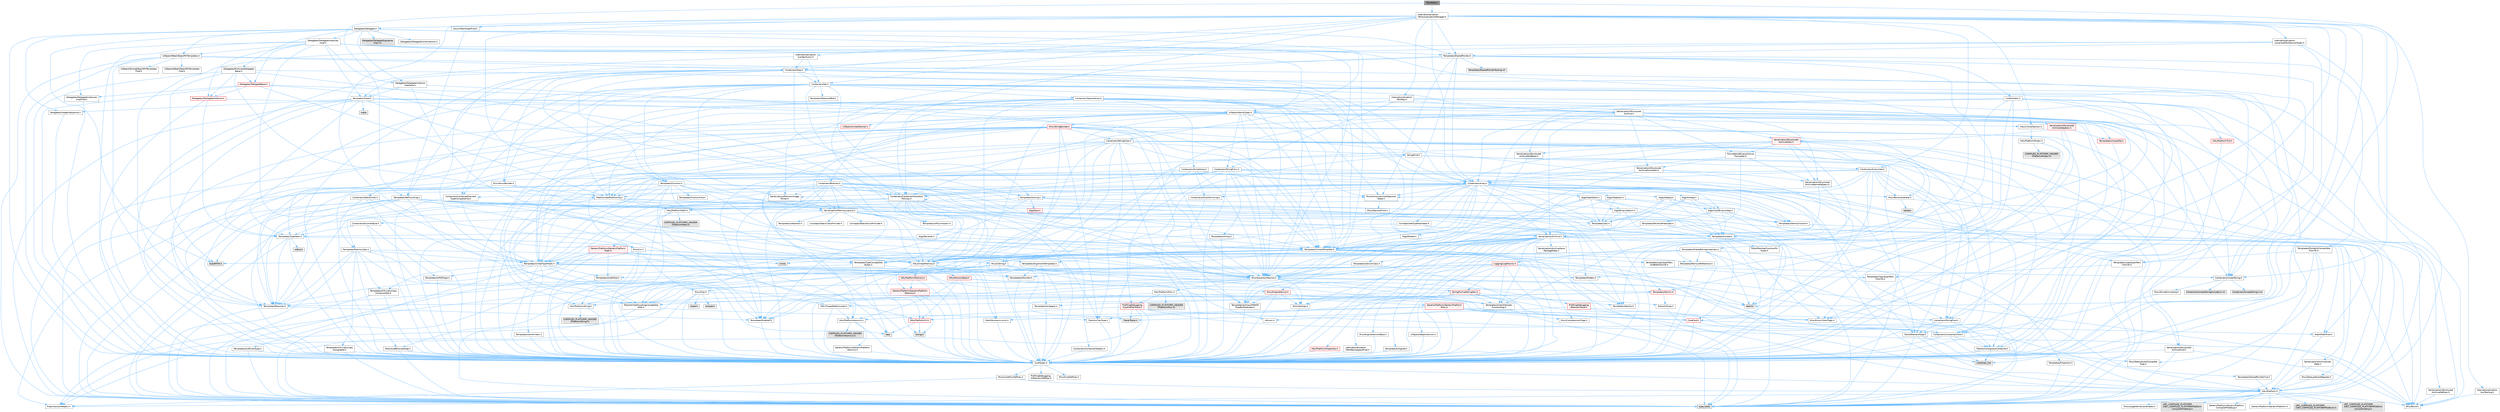 digraph "ITextData.h"
{
 // INTERACTIVE_SVG=YES
 // LATEX_PDF_SIZE
  bgcolor="transparent";
  edge [fontname=Helvetica,fontsize=10,labelfontname=Helvetica,labelfontsize=10];
  node [fontname=Helvetica,fontsize=10,shape=box,height=0.2,width=0.4];
  Node1 [id="Node000001",label="ITextData.h",height=0.2,width=0.4,color="gray40", fillcolor="grey60", style="filled", fontcolor="black",tooltip=" "];
  Node1 -> Node2 [id="edge1_Node000001_Node000002",color="steelblue1",style="solid",tooltip=" "];
  Node2 [id="Node000002",label="CoreTypes.h",height=0.2,width=0.4,color="grey40", fillcolor="white", style="filled",URL="$dc/dec/CoreTypes_8h.html",tooltip=" "];
  Node2 -> Node3 [id="edge2_Node000002_Node000003",color="steelblue1",style="solid",tooltip=" "];
  Node3 [id="Node000003",label="HAL/Platform.h",height=0.2,width=0.4,color="grey40", fillcolor="white", style="filled",URL="$d9/dd0/Platform_8h.html",tooltip=" "];
  Node3 -> Node4 [id="edge3_Node000003_Node000004",color="steelblue1",style="solid",tooltip=" "];
  Node4 [id="Node000004",label="Misc/Build.h",height=0.2,width=0.4,color="grey40", fillcolor="white", style="filled",URL="$d3/dbb/Build_8h.html",tooltip=" "];
  Node3 -> Node5 [id="edge4_Node000003_Node000005",color="steelblue1",style="solid",tooltip=" "];
  Node5 [id="Node000005",label="Misc/LargeWorldCoordinates.h",height=0.2,width=0.4,color="grey40", fillcolor="white", style="filled",URL="$d2/dcb/LargeWorldCoordinates_8h.html",tooltip=" "];
  Node3 -> Node6 [id="edge5_Node000003_Node000006",color="steelblue1",style="solid",tooltip=" "];
  Node6 [id="Node000006",label="type_traits",height=0.2,width=0.4,color="grey60", fillcolor="#E0E0E0", style="filled",tooltip=" "];
  Node3 -> Node7 [id="edge6_Node000003_Node000007",color="steelblue1",style="solid",tooltip=" "];
  Node7 [id="Node000007",label="PreprocessorHelpers.h",height=0.2,width=0.4,color="grey40", fillcolor="white", style="filled",URL="$db/ddb/PreprocessorHelpers_8h.html",tooltip=" "];
  Node3 -> Node8 [id="edge7_Node000003_Node000008",color="steelblue1",style="solid",tooltip=" "];
  Node8 [id="Node000008",label="UBT_COMPILED_PLATFORM\l/UBT_COMPILED_PLATFORMPlatform\lCompilerPreSetup.h",height=0.2,width=0.4,color="grey60", fillcolor="#E0E0E0", style="filled",tooltip=" "];
  Node3 -> Node9 [id="edge8_Node000003_Node000009",color="steelblue1",style="solid",tooltip=" "];
  Node9 [id="Node000009",label="GenericPlatform/GenericPlatform\lCompilerPreSetup.h",height=0.2,width=0.4,color="grey40", fillcolor="white", style="filled",URL="$d9/dc8/GenericPlatformCompilerPreSetup_8h.html",tooltip=" "];
  Node3 -> Node10 [id="edge9_Node000003_Node000010",color="steelblue1",style="solid",tooltip=" "];
  Node10 [id="Node000010",label="GenericPlatform/GenericPlatform.h",height=0.2,width=0.4,color="grey40", fillcolor="white", style="filled",URL="$d6/d84/GenericPlatform_8h.html",tooltip=" "];
  Node3 -> Node11 [id="edge10_Node000003_Node000011",color="steelblue1",style="solid",tooltip=" "];
  Node11 [id="Node000011",label="UBT_COMPILED_PLATFORM\l/UBT_COMPILED_PLATFORMPlatform.h",height=0.2,width=0.4,color="grey60", fillcolor="#E0E0E0", style="filled",tooltip=" "];
  Node3 -> Node12 [id="edge11_Node000003_Node000012",color="steelblue1",style="solid",tooltip=" "];
  Node12 [id="Node000012",label="UBT_COMPILED_PLATFORM\l/UBT_COMPILED_PLATFORMPlatform\lCompilerSetup.h",height=0.2,width=0.4,color="grey60", fillcolor="#E0E0E0", style="filled",tooltip=" "];
  Node2 -> Node13 [id="edge12_Node000002_Node000013",color="steelblue1",style="solid",tooltip=" "];
  Node13 [id="Node000013",label="ProfilingDebugging\l/UMemoryDefines.h",height=0.2,width=0.4,color="grey40", fillcolor="white", style="filled",URL="$d2/da2/UMemoryDefines_8h.html",tooltip=" "];
  Node2 -> Node14 [id="edge13_Node000002_Node000014",color="steelblue1",style="solid",tooltip=" "];
  Node14 [id="Node000014",label="Misc/CoreMiscDefines.h",height=0.2,width=0.4,color="grey40", fillcolor="white", style="filled",URL="$da/d38/CoreMiscDefines_8h.html",tooltip=" "];
  Node14 -> Node3 [id="edge14_Node000014_Node000003",color="steelblue1",style="solid",tooltip=" "];
  Node14 -> Node7 [id="edge15_Node000014_Node000007",color="steelblue1",style="solid",tooltip=" "];
  Node2 -> Node15 [id="edge16_Node000002_Node000015",color="steelblue1",style="solid",tooltip=" "];
  Node15 [id="Node000015",label="Misc/CoreDefines.h",height=0.2,width=0.4,color="grey40", fillcolor="white", style="filled",URL="$d3/dd2/CoreDefines_8h.html",tooltip=" "];
  Node1 -> Node16 [id="edge17_Node000001_Node000016",color="steelblue1",style="solid",tooltip=" "];
  Node16 [id="Node000016",label="Internationalization\l/TextLocalizationManager.h",height=0.2,width=0.4,color="grey40", fillcolor="white", style="filled",URL="$d5/d2e/TextLocalizationManager_8h.html",tooltip=" "];
  Node16 -> Node17 [id="edge18_Node000016_Node000017",color="steelblue1",style="solid",tooltip=" "];
  Node17 [id="Node000017",label="Async/TaskGraphFwd.h",height=0.2,width=0.4,color="grey40", fillcolor="white", style="filled",URL="$d8/d71/TaskGraphFwd_8h.html",tooltip=" "];
  Node17 -> Node18 [id="edge19_Node000017_Node000018",color="steelblue1",style="solid",tooltip=" "];
  Node18 [id="Node000018",label="Templates/RefCounting.h",height=0.2,width=0.4,color="grey40", fillcolor="white", style="filled",URL="$d4/d7e/RefCounting_8h.html",tooltip=" "];
  Node18 -> Node2 [id="edge20_Node000018_Node000002",color="steelblue1",style="solid",tooltip=" "];
  Node18 -> Node19 [id="edge21_Node000018_Node000019",color="steelblue1",style="solid",tooltip=" "];
  Node19 [id="Node000019",label="AutoRTFM.h",height=0.2,width=0.4,color="grey60", fillcolor="#E0E0E0", style="filled",tooltip=" "];
  Node18 -> Node20 [id="edge22_Node000018_Node000020",color="steelblue1",style="solid",tooltip=" "];
  Node20 [id="Node000020",label="HAL/PlatformAtomics.h",height=0.2,width=0.4,color="grey40", fillcolor="white", style="filled",URL="$d3/d36/PlatformAtomics_8h.html",tooltip=" "];
  Node20 -> Node2 [id="edge23_Node000020_Node000002",color="steelblue1",style="solid",tooltip=" "];
  Node20 -> Node21 [id="edge24_Node000020_Node000021",color="steelblue1",style="solid",tooltip=" "];
  Node21 [id="Node000021",label="GenericPlatform/GenericPlatform\lAtomics.h",height=0.2,width=0.4,color="grey40", fillcolor="white", style="filled",URL="$da/d72/GenericPlatformAtomics_8h.html",tooltip=" "];
  Node21 -> Node2 [id="edge25_Node000021_Node000002",color="steelblue1",style="solid",tooltip=" "];
  Node20 -> Node22 [id="edge26_Node000020_Node000022",color="steelblue1",style="solid",tooltip=" "];
  Node22 [id="Node000022",label="COMPILED_PLATFORM_HEADER\l(PlatformAtomics.h)",height=0.2,width=0.4,color="grey60", fillcolor="#E0E0E0", style="filled",tooltip=" "];
  Node18 -> Node7 [id="edge27_Node000018_Node000007",color="steelblue1",style="solid",tooltip=" "];
  Node18 -> Node23 [id="edge28_Node000018_Node000023",color="steelblue1",style="solid",tooltip=" "];
  Node23 [id="Node000023",label="HAL/ThreadSafeCounter.h",height=0.2,width=0.4,color="grey40", fillcolor="white", style="filled",URL="$dc/dc9/ThreadSafeCounter_8h.html",tooltip=" "];
  Node23 -> Node2 [id="edge29_Node000023_Node000002",color="steelblue1",style="solid",tooltip=" "];
  Node23 -> Node20 [id="edge30_Node000023_Node000020",color="steelblue1",style="solid",tooltip=" "];
  Node18 -> Node24 [id="edge31_Node000018_Node000024",color="steelblue1",style="solid",tooltip=" "];
  Node24 [id="Node000024",label="Misc/AssertionMacros.h",height=0.2,width=0.4,color="grey40", fillcolor="white", style="filled",URL="$d0/dfa/AssertionMacros_8h.html",tooltip=" "];
  Node24 -> Node2 [id="edge32_Node000024_Node000002",color="steelblue1",style="solid",tooltip=" "];
  Node24 -> Node3 [id="edge33_Node000024_Node000003",color="steelblue1",style="solid",tooltip=" "];
  Node24 -> Node25 [id="edge34_Node000024_Node000025",color="steelblue1",style="solid",tooltip=" "];
  Node25 [id="Node000025",label="HAL/PlatformMisc.h",height=0.2,width=0.4,color="grey40", fillcolor="white", style="filled",URL="$d0/df5/PlatformMisc_8h.html",tooltip=" "];
  Node25 -> Node2 [id="edge35_Node000025_Node000002",color="steelblue1",style="solid",tooltip=" "];
  Node25 -> Node26 [id="edge36_Node000025_Node000026",color="steelblue1",style="solid",tooltip=" "];
  Node26 [id="Node000026",label="GenericPlatform/GenericPlatform\lMisc.h",height=0.2,width=0.4,color="red", fillcolor="#FFF0F0", style="filled",URL="$db/d9a/GenericPlatformMisc_8h.html",tooltip=" "];
  Node26 -> Node27 [id="edge37_Node000026_Node000027",color="steelblue1",style="solid",tooltip=" "];
  Node27 [id="Node000027",label="Containers/StringFwd.h",height=0.2,width=0.4,color="grey40", fillcolor="white", style="filled",URL="$df/d37/StringFwd_8h.html",tooltip=" "];
  Node27 -> Node2 [id="edge38_Node000027_Node000002",color="steelblue1",style="solid",tooltip=" "];
  Node27 -> Node28 [id="edge39_Node000027_Node000028",color="steelblue1",style="solid",tooltip=" "];
  Node28 [id="Node000028",label="Traits/ElementType.h",height=0.2,width=0.4,color="grey40", fillcolor="white", style="filled",URL="$d5/d4f/ElementType_8h.html",tooltip=" "];
  Node28 -> Node3 [id="edge40_Node000028_Node000003",color="steelblue1",style="solid",tooltip=" "];
  Node28 -> Node29 [id="edge41_Node000028_Node000029",color="steelblue1",style="solid",tooltip=" "];
  Node29 [id="Node000029",label="initializer_list",height=0.2,width=0.4,color="grey60", fillcolor="#E0E0E0", style="filled",tooltip=" "];
  Node28 -> Node6 [id="edge42_Node000028_Node000006",color="steelblue1",style="solid",tooltip=" "];
  Node27 -> Node30 [id="edge43_Node000027_Node000030",color="steelblue1",style="solid",tooltip=" "];
  Node30 [id="Node000030",label="Traits/IsContiguousContainer.h",height=0.2,width=0.4,color="grey40", fillcolor="white", style="filled",URL="$d5/d3c/IsContiguousContainer_8h.html",tooltip=" "];
  Node30 -> Node2 [id="edge44_Node000030_Node000002",color="steelblue1",style="solid",tooltip=" "];
  Node30 -> Node31 [id="edge45_Node000030_Node000031",color="steelblue1",style="solid",tooltip=" "];
  Node31 [id="Node000031",label="Misc/StaticAssertComplete\lType.h",height=0.2,width=0.4,color="grey40", fillcolor="white", style="filled",URL="$d5/d4e/StaticAssertCompleteType_8h.html",tooltip=" "];
  Node30 -> Node29 [id="edge46_Node000030_Node000029",color="steelblue1",style="solid",tooltip=" "];
  Node26 -> Node32 [id="edge47_Node000026_Node000032",color="steelblue1",style="solid",tooltip=" "];
  Node32 [id="Node000032",label="CoreFwd.h",height=0.2,width=0.4,color="red", fillcolor="#FFF0F0", style="filled",URL="$d1/d1e/CoreFwd_8h.html",tooltip=" "];
  Node32 -> Node2 [id="edge48_Node000032_Node000002",color="steelblue1",style="solid",tooltip=" "];
  Node32 -> Node33 [id="edge49_Node000032_Node000033",color="steelblue1",style="solid",tooltip=" "];
  Node33 [id="Node000033",label="Containers/ContainersFwd.h",height=0.2,width=0.4,color="grey40", fillcolor="white", style="filled",URL="$d4/d0a/ContainersFwd_8h.html",tooltip=" "];
  Node33 -> Node3 [id="edge50_Node000033_Node000003",color="steelblue1",style="solid",tooltip=" "];
  Node33 -> Node2 [id="edge51_Node000033_Node000002",color="steelblue1",style="solid",tooltip=" "];
  Node33 -> Node30 [id="edge52_Node000033_Node000030",color="steelblue1",style="solid",tooltip=" "];
  Node32 -> Node34 [id="edge53_Node000032_Node000034",color="steelblue1",style="solid",tooltip=" "];
  Node34 [id="Node000034",label="Math/MathFwd.h",height=0.2,width=0.4,color="grey40", fillcolor="white", style="filled",URL="$d2/d10/MathFwd_8h.html",tooltip=" "];
  Node34 -> Node3 [id="edge54_Node000034_Node000003",color="steelblue1",style="solid",tooltip=" "];
  Node26 -> Node2 [id="edge55_Node000026_Node000002",color="steelblue1",style="solid",tooltip=" "];
  Node26 -> Node37 [id="edge56_Node000026_Node000037",color="steelblue1",style="solid",tooltip=" "];
  Node37 [id="Node000037",label="HAL/PlatformCrt.h",height=0.2,width=0.4,color="red", fillcolor="#FFF0F0", style="filled",URL="$d8/d75/PlatformCrt_8h.html",tooltip=" "];
  Node37 -> Node38 [id="edge57_Node000037_Node000038",color="steelblue1",style="solid",tooltip=" "];
  Node38 [id="Node000038",label="new",height=0.2,width=0.4,color="grey60", fillcolor="#E0E0E0", style="filled",tooltip=" "];
  Node37 -> Node46 [id="edge58_Node000037_Node000046",color="steelblue1",style="solid",tooltip=" "];
  Node46 [id="Node000046",label="string.h",height=0.2,width=0.4,color="grey60", fillcolor="#E0E0E0", style="filled",tooltip=" "];
  Node26 -> Node47 [id="edge59_Node000026_Node000047",color="steelblue1",style="solid",tooltip=" "];
  Node47 [id="Node000047",label="Math/NumericLimits.h",height=0.2,width=0.4,color="grey40", fillcolor="white", style="filled",URL="$df/d1b/NumericLimits_8h.html",tooltip=" "];
  Node47 -> Node2 [id="edge60_Node000047_Node000002",color="steelblue1",style="solid",tooltip=" "];
  Node26 -> Node48 [id="edge61_Node000026_Node000048",color="steelblue1",style="solid",tooltip=" "];
  Node48 [id="Node000048",label="Misc/CompressionFlags.h",height=0.2,width=0.4,color="grey40", fillcolor="white", style="filled",URL="$d9/d76/CompressionFlags_8h.html",tooltip=" "];
  Node26 -> Node49 [id="edge62_Node000026_Node000049",color="steelblue1",style="solid",tooltip=" "];
  Node49 [id="Node000049",label="Misc/EnumClassFlags.h",height=0.2,width=0.4,color="grey40", fillcolor="white", style="filled",URL="$d8/de7/EnumClassFlags_8h.html",tooltip=" "];
  Node25 -> Node52 [id="edge63_Node000025_Node000052",color="steelblue1",style="solid",tooltip=" "];
  Node52 [id="Node000052",label="COMPILED_PLATFORM_HEADER\l(PlatformMisc.h)",height=0.2,width=0.4,color="grey60", fillcolor="#E0E0E0", style="filled",tooltip=" "];
  Node25 -> Node53 [id="edge64_Node000025_Node000053",color="steelblue1",style="solid",tooltip=" "];
  Node53 [id="Node000053",label="ProfilingDebugging\l/CpuProfilerTrace.h",height=0.2,width=0.4,color="red", fillcolor="#FFF0F0", style="filled",URL="$da/dcb/CpuProfilerTrace_8h.html",tooltip=" "];
  Node53 -> Node2 [id="edge65_Node000053_Node000002",color="steelblue1",style="solid",tooltip=" "];
  Node53 -> Node33 [id="edge66_Node000053_Node000033",color="steelblue1",style="solid",tooltip=" "];
  Node53 -> Node20 [id="edge67_Node000053_Node000020",color="steelblue1",style="solid",tooltip=" "];
  Node53 -> Node7 [id="edge68_Node000053_Node000007",color="steelblue1",style="solid",tooltip=" "];
  Node53 -> Node4 [id="edge69_Node000053_Node000004",color="steelblue1",style="solid",tooltip=" "];
  Node53 -> Node57 [id="edge70_Node000053_Node000057",color="steelblue1",style="solid",tooltip=" "];
  Node57 [id="Node000057",label="Trace/Trace.h",height=0.2,width=0.4,color="grey60", fillcolor="#E0E0E0", style="filled",tooltip=" "];
  Node24 -> Node7 [id="edge71_Node000024_Node000007",color="steelblue1",style="solid",tooltip=" "];
  Node24 -> Node58 [id="edge72_Node000024_Node000058",color="steelblue1",style="solid",tooltip=" "];
  Node58 [id="Node000058",label="Templates/EnableIf.h",height=0.2,width=0.4,color="grey40", fillcolor="white", style="filled",URL="$d7/d60/EnableIf_8h.html",tooltip=" "];
  Node58 -> Node2 [id="edge73_Node000058_Node000002",color="steelblue1",style="solid",tooltip=" "];
  Node24 -> Node59 [id="edge74_Node000024_Node000059",color="steelblue1",style="solid",tooltip=" "];
  Node59 [id="Node000059",label="Templates/IsArrayOrRefOf\lTypeByPredicate.h",height=0.2,width=0.4,color="grey40", fillcolor="white", style="filled",URL="$d6/da1/IsArrayOrRefOfTypeByPredicate_8h.html",tooltip=" "];
  Node59 -> Node2 [id="edge75_Node000059_Node000002",color="steelblue1",style="solid",tooltip=" "];
  Node24 -> Node60 [id="edge76_Node000024_Node000060",color="steelblue1",style="solid",tooltip=" "];
  Node60 [id="Node000060",label="Templates/IsValidVariadic\lFunctionArg.h",height=0.2,width=0.4,color="grey40", fillcolor="white", style="filled",URL="$d0/dc8/IsValidVariadicFunctionArg_8h.html",tooltip=" "];
  Node60 -> Node2 [id="edge77_Node000060_Node000002",color="steelblue1",style="solid",tooltip=" "];
  Node60 -> Node61 [id="edge78_Node000060_Node000061",color="steelblue1",style="solid",tooltip=" "];
  Node61 [id="Node000061",label="IsEnum.h",height=0.2,width=0.4,color="grey40", fillcolor="white", style="filled",URL="$d4/de5/IsEnum_8h.html",tooltip=" "];
  Node60 -> Node6 [id="edge79_Node000060_Node000006",color="steelblue1",style="solid",tooltip=" "];
  Node24 -> Node62 [id="edge80_Node000024_Node000062",color="steelblue1",style="solid",tooltip=" "];
  Node62 [id="Node000062",label="Traits/IsCharEncodingCompatible\lWith.h",height=0.2,width=0.4,color="grey40", fillcolor="white", style="filled",URL="$df/dd1/IsCharEncodingCompatibleWith_8h.html",tooltip=" "];
  Node62 -> Node6 [id="edge81_Node000062_Node000006",color="steelblue1",style="solid",tooltip=" "];
  Node62 -> Node63 [id="edge82_Node000062_Node000063",color="steelblue1",style="solid",tooltip=" "];
  Node63 [id="Node000063",label="Traits/IsCharType.h",height=0.2,width=0.4,color="grey40", fillcolor="white", style="filled",URL="$db/d51/IsCharType_8h.html",tooltip=" "];
  Node63 -> Node2 [id="edge83_Node000063_Node000002",color="steelblue1",style="solid",tooltip=" "];
  Node24 -> Node64 [id="edge84_Node000024_Node000064",color="steelblue1",style="solid",tooltip=" "];
  Node64 [id="Node000064",label="Misc/VarArgs.h",height=0.2,width=0.4,color="grey40", fillcolor="white", style="filled",URL="$d5/d6f/VarArgs_8h.html",tooltip=" "];
  Node64 -> Node2 [id="edge85_Node000064_Node000002",color="steelblue1",style="solid",tooltip=" "];
  Node24 -> Node65 [id="edge86_Node000024_Node000065",color="steelblue1",style="solid",tooltip=" "];
  Node65 [id="Node000065",label="String/FormatStringSan.h",height=0.2,width=0.4,color="red", fillcolor="#FFF0F0", style="filled",URL="$d3/d8b/FormatStringSan_8h.html",tooltip=" "];
  Node65 -> Node6 [id="edge87_Node000065_Node000006",color="steelblue1",style="solid",tooltip=" "];
  Node65 -> Node2 [id="edge88_Node000065_Node000002",color="steelblue1",style="solid",tooltip=" "];
  Node65 -> Node66 [id="edge89_Node000065_Node000066",color="steelblue1",style="solid",tooltip=" "];
  Node66 [id="Node000066",label="Templates/Requires.h",height=0.2,width=0.4,color="grey40", fillcolor="white", style="filled",URL="$dc/d96/Requires_8h.html",tooltip=" "];
  Node66 -> Node58 [id="edge90_Node000066_Node000058",color="steelblue1",style="solid",tooltip=" "];
  Node66 -> Node6 [id="edge91_Node000066_Node000006",color="steelblue1",style="solid",tooltip=" "];
  Node65 -> Node67 [id="edge92_Node000065_Node000067",color="steelblue1",style="solid",tooltip=" "];
  Node67 [id="Node000067",label="Templates/Identity.h",height=0.2,width=0.4,color="grey40", fillcolor="white", style="filled",URL="$d0/dd5/Identity_8h.html",tooltip=" "];
  Node65 -> Node60 [id="edge93_Node000065_Node000060",color="steelblue1",style="solid",tooltip=" "];
  Node65 -> Node63 [id="edge94_Node000065_Node000063",color="steelblue1",style="solid",tooltip=" "];
  Node65 -> Node33 [id="edge95_Node000065_Node000033",color="steelblue1",style="solid",tooltip=" "];
  Node24 -> Node71 [id="edge96_Node000024_Node000071",color="steelblue1",style="solid",tooltip=" "];
  Node71 [id="Node000071",label="atomic",height=0.2,width=0.4,color="grey60", fillcolor="#E0E0E0", style="filled",tooltip=" "];
  Node18 -> Node4 [id="edge97_Node000018_Node000004",color="steelblue1",style="solid",tooltip=" "];
  Node18 -> Node72 [id="edge98_Node000018_Node000072",color="steelblue1",style="solid",tooltip=" "];
  Node72 [id="Node000072",label="Serialization/Archive.h",height=0.2,width=0.4,color="grey40", fillcolor="white", style="filled",URL="$d7/d3b/Archive_8h.html",tooltip=" "];
  Node72 -> Node32 [id="edge99_Node000072_Node000032",color="steelblue1",style="solid",tooltip=" "];
  Node72 -> Node2 [id="edge100_Node000072_Node000002",color="steelblue1",style="solid",tooltip=" "];
  Node72 -> Node73 [id="edge101_Node000072_Node000073",color="steelblue1",style="solid",tooltip=" "];
  Node73 [id="Node000073",label="HAL/PlatformProperties.h",height=0.2,width=0.4,color="red", fillcolor="#FFF0F0", style="filled",URL="$d9/db0/PlatformProperties_8h.html",tooltip=" "];
  Node73 -> Node2 [id="edge102_Node000073_Node000002",color="steelblue1",style="solid",tooltip=" "];
  Node72 -> Node76 [id="edge103_Node000072_Node000076",color="steelblue1",style="solid",tooltip=" "];
  Node76 [id="Node000076",label="Internationalization\l/TextNamespaceFwd.h",height=0.2,width=0.4,color="grey40", fillcolor="white", style="filled",URL="$d8/d97/TextNamespaceFwd_8h.html",tooltip=" "];
  Node76 -> Node2 [id="edge104_Node000076_Node000002",color="steelblue1",style="solid",tooltip=" "];
  Node72 -> Node34 [id="edge105_Node000072_Node000034",color="steelblue1",style="solid",tooltip=" "];
  Node72 -> Node24 [id="edge106_Node000072_Node000024",color="steelblue1",style="solid",tooltip=" "];
  Node72 -> Node4 [id="edge107_Node000072_Node000004",color="steelblue1",style="solid",tooltip=" "];
  Node72 -> Node48 [id="edge108_Node000072_Node000048",color="steelblue1",style="solid",tooltip=" "];
  Node72 -> Node77 [id="edge109_Node000072_Node000077",color="steelblue1",style="solid",tooltip=" "];
  Node77 [id="Node000077",label="Misc/EngineVersionBase.h",height=0.2,width=0.4,color="grey40", fillcolor="white", style="filled",URL="$d5/d2b/EngineVersionBase_8h.html",tooltip=" "];
  Node77 -> Node2 [id="edge110_Node000077_Node000002",color="steelblue1",style="solid",tooltip=" "];
  Node72 -> Node64 [id="edge111_Node000072_Node000064",color="steelblue1",style="solid",tooltip=" "];
  Node72 -> Node78 [id="edge112_Node000072_Node000078",color="steelblue1",style="solid",tooltip=" "];
  Node78 [id="Node000078",label="Serialization/ArchiveCook\lData.h",height=0.2,width=0.4,color="grey40", fillcolor="white", style="filled",URL="$dc/db6/ArchiveCookData_8h.html",tooltip=" "];
  Node78 -> Node3 [id="edge113_Node000078_Node000003",color="steelblue1",style="solid",tooltip=" "];
  Node72 -> Node79 [id="edge114_Node000072_Node000079",color="steelblue1",style="solid",tooltip=" "];
  Node79 [id="Node000079",label="Serialization/ArchiveSave\lPackageData.h",height=0.2,width=0.4,color="grey40", fillcolor="white", style="filled",URL="$d1/d37/ArchiveSavePackageData_8h.html",tooltip=" "];
  Node72 -> Node58 [id="edge115_Node000072_Node000058",color="steelblue1",style="solid",tooltip=" "];
  Node72 -> Node59 [id="edge116_Node000072_Node000059",color="steelblue1",style="solid",tooltip=" "];
  Node72 -> Node80 [id="edge117_Node000072_Node000080",color="steelblue1",style="solid",tooltip=" "];
  Node80 [id="Node000080",label="Templates/IsEnumClass.h",height=0.2,width=0.4,color="grey40", fillcolor="white", style="filled",URL="$d7/d15/IsEnumClass_8h.html",tooltip=" "];
  Node80 -> Node2 [id="edge118_Node000080_Node000002",color="steelblue1",style="solid",tooltip=" "];
  Node80 -> Node81 [id="edge119_Node000080_Node000081",color="steelblue1",style="solid",tooltip=" "];
  Node81 [id="Node000081",label="Templates/AndOrNot.h",height=0.2,width=0.4,color="grey40", fillcolor="white", style="filled",URL="$db/d0a/AndOrNot_8h.html",tooltip=" "];
  Node81 -> Node2 [id="edge120_Node000081_Node000002",color="steelblue1",style="solid",tooltip=" "];
  Node72 -> Node82 [id="edge121_Node000072_Node000082",color="steelblue1",style="solid",tooltip=" "];
  Node82 [id="Node000082",label="Templates/IsSigned.h",height=0.2,width=0.4,color="grey40", fillcolor="white", style="filled",URL="$d8/dd8/IsSigned_8h.html",tooltip=" "];
  Node82 -> Node2 [id="edge122_Node000082_Node000002",color="steelblue1",style="solid",tooltip=" "];
  Node72 -> Node60 [id="edge123_Node000072_Node000060",color="steelblue1",style="solid",tooltip=" "];
  Node72 -> Node83 [id="edge124_Node000072_Node000083",color="steelblue1",style="solid",tooltip=" "];
  Node83 [id="Node000083",label="Templates/UnrealTemplate.h",height=0.2,width=0.4,color="grey40", fillcolor="white", style="filled",URL="$d4/d24/UnrealTemplate_8h.html",tooltip=" "];
  Node83 -> Node2 [id="edge125_Node000083_Node000002",color="steelblue1",style="solid",tooltip=" "];
  Node83 -> Node84 [id="edge126_Node000083_Node000084",color="steelblue1",style="solid",tooltip=" "];
  Node84 [id="Node000084",label="Templates/IsPointer.h",height=0.2,width=0.4,color="grey40", fillcolor="white", style="filled",URL="$d7/d05/IsPointer_8h.html",tooltip=" "];
  Node84 -> Node2 [id="edge127_Node000084_Node000002",color="steelblue1",style="solid",tooltip=" "];
  Node83 -> Node85 [id="edge128_Node000083_Node000085",color="steelblue1",style="solid",tooltip=" "];
  Node85 [id="Node000085",label="HAL/UnrealMemory.h",height=0.2,width=0.4,color="grey40", fillcolor="white", style="filled",URL="$d9/d96/UnrealMemory_8h.html",tooltip=" "];
  Node85 -> Node2 [id="edge129_Node000085_Node000002",color="steelblue1",style="solid",tooltip=" "];
  Node85 -> Node86 [id="edge130_Node000085_Node000086",color="steelblue1",style="solid",tooltip=" "];
  Node86 [id="Node000086",label="GenericPlatform/GenericPlatform\lMemory.h",height=0.2,width=0.4,color="red", fillcolor="#FFF0F0", style="filled",URL="$dd/d22/GenericPlatformMemory_8h.html",tooltip=" "];
  Node86 -> Node32 [id="edge131_Node000086_Node000032",color="steelblue1",style="solid",tooltip=" "];
  Node86 -> Node2 [id="edge132_Node000086_Node000002",color="steelblue1",style="solid",tooltip=" "];
  Node86 -> Node87 [id="edge133_Node000086_Node000087",color="steelblue1",style="solid",tooltip=" "];
  Node87 [id="Node000087",label="HAL/PlatformString.h",height=0.2,width=0.4,color="grey40", fillcolor="white", style="filled",URL="$db/db5/PlatformString_8h.html",tooltip=" "];
  Node87 -> Node2 [id="edge134_Node000087_Node000002",color="steelblue1",style="solid",tooltip=" "];
  Node87 -> Node88 [id="edge135_Node000087_Node000088",color="steelblue1",style="solid",tooltip=" "];
  Node88 [id="Node000088",label="COMPILED_PLATFORM_HEADER\l(PlatformString.h)",height=0.2,width=0.4,color="grey60", fillcolor="#E0E0E0", style="filled",tooltip=" "];
  Node86 -> Node46 [id="edge136_Node000086_Node000046",color="steelblue1",style="solid",tooltip=" "];
  Node85 -> Node89 [id="edge137_Node000085_Node000089",color="steelblue1",style="solid",tooltip=" "];
  Node89 [id="Node000089",label="HAL/MemoryBase.h",height=0.2,width=0.4,color="red", fillcolor="#FFF0F0", style="filled",URL="$d6/d9f/MemoryBase_8h.html",tooltip=" "];
  Node89 -> Node2 [id="edge138_Node000089_Node000002",color="steelblue1",style="solid",tooltip=" "];
  Node89 -> Node20 [id="edge139_Node000089_Node000020",color="steelblue1",style="solid",tooltip=" "];
  Node89 -> Node37 [id="edge140_Node000089_Node000037",color="steelblue1",style="solid",tooltip=" "];
  Node89 -> Node91 [id="edge141_Node000089_Node000091",color="steelblue1",style="solid",tooltip=" "];
  Node91 [id="Node000091",label="Misc/OutputDevice.h",height=0.2,width=0.4,color="red", fillcolor="#FFF0F0", style="filled",URL="$d7/d32/OutputDevice_8h.html",tooltip=" "];
  Node91 -> Node32 [id="edge142_Node000091_Node000032",color="steelblue1",style="solid",tooltip=" "];
  Node91 -> Node2 [id="edge143_Node000091_Node000002",color="steelblue1",style="solid",tooltip=" "];
  Node91 -> Node64 [id="edge144_Node000091_Node000064",color="steelblue1",style="solid",tooltip=" "];
  Node91 -> Node59 [id="edge145_Node000091_Node000059",color="steelblue1",style="solid",tooltip=" "];
  Node91 -> Node60 [id="edge146_Node000091_Node000060",color="steelblue1",style="solid",tooltip=" "];
  Node91 -> Node62 [id="edge147_Node000091_Node000062",color="steelblue1",style="solid",tooltip=" "];
  Node89 -> Node93 [id="edge148_Node000089_Node000093",color="steelblue1",style="solid",tooltip=" "];
  Node93 [id="Node000093",label="Templates/Atomic.h",height=0.2,width=0.4,color="red", fillcolor="#FFF0F0", style="filled",URL="$d3/d91/Atomic_8h.html",tooltip=" "];
  Node93 -> Node23 [id="edge149_Node000093_Node000023",color="steelblue1",style="solid",tooltip=" "];
  Node93 -> Node95 [id="edge150_Node000093_Node000095",color="steelblue1",style="solid",tooltip=" "];
  Node95 [id="Node000095",label="Templates/IsIntegral.h",height=0.2,width=0.4,color="grey40", fillcolor="white", style="filled",URL="$da/d64/IsIntegral_8h.html",tooltip=" "];
  Node95 -> Node2 [id="edge151_Node000095_Node000002",color="steelblue1",style="solid",tooltip=" "];
  Node93 -> Node99 [id="edge152_Node000093_Node000099",color="steelblue1",style="solid",tooltip=" "];
  Node99 [id="Node000099",label="Traits/IntType.h",height=0.2,width=0.4,color="grey40", fillcolor="white", style="filled",URL="$d7/deb/IntType_8h.html",tooltip=" "];
  Node99 -> Node3 [id="edge153_Node000099_Node000003",color="steelblue1",style="solid",tooltip=" "];
  Node93 -> Node71 [id="edge154_Node000093_Node000071",color="steelblue1",style="solid",tooltip=" "];
  Node85 -> Node100 [id="edge155_Node000085_Node000100",color="steelblue1",style="solid",tooltip=" "];
  Node100 [id="Node000100",label="HAL/PlatformMemory.h",height=0.2,width=0.4,color="red", fillcolor="#FFF0F0", style="filled",URL="$de/d68/PlatformMemory_8h.html",tooltip=" "];
  Node100 -> Node2 [id="edge156_Node000100_Node000002",color="steelblue1",style="solid",tooltip=" "];
  Node100 -> Node86 [id="edge157_Node000100_Node000086",color="steelblue1",style="solid",tooltip=" "];
  Node85 -> Node102 [id="edge158_Node000085_Node000102",color="steelblue1",style="solid",tooltip=" "];
  Node102 [id="Node000102",label="ProfilingDebugging\l/MemoryTrace.h",height=0.2,width=0.4,color="red", fillcolor="#FFF0F0", style="filled",URL="$da/dd7/MemoryTrace_8h.html",tooltip=" "];
  Node102 -> Node3 [id="edge159_Node000102_Node000003",color="steelblue1",style="solid",tooltip=" "];
  Node102 -> Node49 [id="edge160_Node000102_Node000049",color="steelblue1",style="solid",tooltip=" "];
  Node102 -> Node57 [id="edge161_Node000102_Node000057",color="steelblue1",style="solid",tooltip=" "];
  Node85 -> Node84 [id="edge162_Node000085_Node000084",color="steelblue1",style="solid",tooltip=" "];
  Node83 -> Node103 [id="edge163_Node000083_Node000103",color="steelblue1",style="solid",tooltip=" "];
  Node103 [id="Node000103",label="Templates/CopyQualifiers\lAndRefsFromTo.h",height=0.2,width=0.4,color="grey40", fillcolor="white", style="filled",URL="$d3/db3/CopyQualifiersAndRefsFromTo_8h.html",tooltip=" "];
  Node103 -> Node104 [id="edge164_Node000103_Node000104",color="steelblue1",style="solid",tooltip=" "];
  Node104 [id="Node000104",label="Templates/CopyQualifiers\lFromTo.h",height=0.2,width=0.4,color="grey40", fillcolor="white", style="filled",URL="$d5/db4/CopyQualifiersFromTo_8h.html",tooltip=" "];
  Node83 -> Node105 [id="edge165_Node000083_Node000105",color="steelblue1",style="solid",tooltip=" "];
  Node105 [id="Node000105",label="Templates/UnrealTypeTraits.h",height=0.2,width=0.4,color="grey40", fillcolor="white", style="filled",URL="$d2/d2d/UnrealTypeTraits_8h.html",tooltip=" "];
  Node105 -> Node2 [id="edge166_Node000105_Node000002",color="steelblue1",style="solid",tooltip=" "];
  Node105 -> Node84 [id="edge167_Node000105_Node000084",color="steelblue1",style="solid",tooltip=" "];
  Node105 -> Node24 [id="edge168_Node000105_Node000024",color="steelblue1",style="solid",tooltip=" "];
  Node105 -> Node81 [id="edge169_Node000105_Node000081",color="steelblue1",style="solid",tooltip=" "];
  Node105 -> Node58 [id="edge170_Node000105_Node000058",color="steelblue1",style="solid",tooltip=" "];
  Node105 -> Node106 [id="edge171_Node000105_Node000106",color="steelblue1",style="solid",tooltip=" "];
  Node106 [id="Node000106",label="Templates/IsArithmetic.h",height=0.2,width=0.4,color="grey40", fillcolor="white", style="filled",URL="$d2/d5d/IsArithmetic_8h.html",tooltip=" "];
  Node106 -> Node2 [id="edge172_Node000106_Node000002",color="steelblue1",style="solid",tooltip=" "];
  Node105 -> Node61 [id="edge173_Node000105_Node000061",color="steelblue1",style="solid",tooltip=" "];
  Node105 -> Node107 [id="edge174_Node000105_Node000107",color="steelblue1",style="solid",tooltip=" "];
  Node107 [id="Node000107",label="Templates/Models.h",height=0.2,width=0.4,color="grey40", fillcolor="white", style="filled",URL="$d3/d0c/Models_8h.html",tooltip=" "];
  Node107 -> Node67 [id="edge175_Node000107_Node000067",color="steelblue1",style="solid",tooltip=" "];
  Node105 -> Node108 [id="edge176_Node000105_Node000108",color="steelblue1",style="solid",tooltip=" "];
  Node108 [id="Node000108",label="Templates/IsPODType.h",height=0.2,width=0.4,color="grey40", fillcolor="white", style="filled",URL="$d7/db1/IsPODType_8h.html",tooltip=" "];
  Node108 -> Node2 [id="edge177_Node000108_Node000002",color="steelblue1",style="solid",tooltip=" "];
  Node105 -> Node109 [id="edge178_Node000105_Node000109",color="steelblue1",style="solid",tooltip=" "];
  Node109 [id="Node000109",label="Templates/IsUECoreType.h",height=0.2,width=0.4,color="grey40", fillcolor="white", style="filled",URL="$d1/db8/IsUECoreType_8h.html",tooltip=" "];
  Node109 -> Node2 [id="edge179_Node000109_Node000002",color="steelblue1",style="solid",tooltip=" "];
  Node109 -> Node6 [id="edge180_Node000109_Node000006",color="steelblue1",style="solid",tooltip=" "];
  Node105 -> Node97 [id="edge181_Node000105_Node000097",color="steelblue1",style="solid",tooltip=" "];
  Node97 [id="Node000097",label="Templates/IsTriviallyCopy\lConstructible.h",height=0.2,width=0.4,color="grey40", fillcolor="white", style="filled",URL="$d3/d78/IsTriviallyCopyConstructible_8h.html",tooltip=" "];
  Node97 -> Node2 [id="edge182_Node000097_Node000002",color="steelblue1",style="solid",tooltip=" "];
  Node97 -> Node6 [id="edge183_Node000097_Node000006",color="steelblue1",style="solid",tooltip=" "];
  Node83 -> Node110 [id="edge184_Node000083_Node000110",color="steelblue1",style="solid",tooltip=" "];
  Node110 [id="Node000110",label="Templates/RemoveReference.h",height=0.2,width=0.4,color="grey40", fillcolor="white", style="filled",URL="$da/dbe/RemoveReference_8h.html",tooltip=" "];
  Node110 -> Node2 [id="edge185_Node000110_Node000002",color="steelblue1",style="solid",tooltip=" "];
  Node83 -> Node66 [id="edge186_Node000083_Node000066",color="steelblue1",style="solid",tooltip=" "];
  Node83 -> Node111 [id="edge187_Node000083_Node000111",color="steelblue1",style="solid",tooltip=" "];
  Node111 [id="Node000111",label="Templates/TypeCompatible\lBytes.h",height=0.2,width=0.4,color="grey40", fillcolor="white", style="filled",URL="$df/d0a/TypeCompatibleBytes_8h.html",tooltip=" "];
  Node111 -> Node2 [id="edge188_Node000111_Node000002",color="steelblue1",style="solid",tooltip=" "];
  Node111 -> Node46 [id="edge189_Node000111_Node000046",color="steelblue1",style="solid",tooltip=" "];
  Node111 -> Node38 [id="edge190_Node000111_Node000038",color="steelblue1",style="solid",tooltip=" "];
  Node111 -> Node6 [id="edge191_Node000111_Node000006",color="steelblue1",style="solid",tooltip=" "];
  Node83 -> Node67 [id="edge192_Node000083_Node000067",color="steelblue1",style="solid",tooltip=" "];
  Node83 -> Node30 [id="edge193_Node000083_Node000030",color="steelblue1",style="solid",tooltip=" "];
  Node83 -> Node112 [id="edge194_Node000083_Node000112",color="steelblue1",style="solid",tooltip=" "];
  Node112 [id="Node000112",label="Traits/UseBitwiseSwap.h",height=0.2,width=0.4,color="grey40", fillcolor="white", style="filled",URL="$db/df3/UseBitwiseSwap_8h.html",tooltip=" "];
  Node112 -> Node2 [id="edge195_Node000112_Node000002",color="steelblue1",style="solid",tooltip=" "];
  Node112 -> Node6 [id="edge196_Node000112_Node000006",color="steelblue1",style="solid",tooltip=" "];
  Node83 -> Node6 [id="edge197_Node000083_Node000006",color="steelblue1",style="solid",tooltip=" "];
  Node72 -> Node62 [id="edge198_Node000072_Node000062",color="steelblue1",style="solid",tooltip=" "];
  Node72 -> Node113 [id="edge199_Node000072_Node000113",color="steelblue1",style="solid",tooltip=" "];
  Node113 [id="Node000113",label="UObject/ObjectVersion.h",height=0.2,width=0.4,color="grey40", fillcolor="white", style="filled",URL="$da/d63/ObjectVersion_8h.html",tooltip=" "];
  Node113 -> Node2 [id="edge200_Node000113_Node000002",color="steelblue1",style="solid",tooltip=" "];
  Node18 -> Node114 [id="edge201_Node000018_Node000114",color="steelblue1",style="solid",tooltip=" "];
  Node114 [id="Node000114",label="Serialization/MemoryLayout.h",height=0.2,width=0.4,color="grey40", fillcolor="white", style="filled",URL="$d7/d66/MemoryLayout_8h.html",tooltip=" "];
  Node114 -> Node115 [id="edge202_Node000114_Node000115",color="steelblue1",style="solid",tooltip=" "];
  Node115 [id="Node000115",label="Concepts/StaticClassProvider.h",height=0.2,width=0.4,color="grey40", fillcolor="white", style="filled",URL="$dd/d83/StaticClassProvider_8h.html",tooltip=" "];
  Node114 -> Node116 [id="edge203_Node000114_Node000116",color="steelblue1",style="solid",tooltip=" "];
  Node116 [id="Node000116",label="Concepts/StaticStructProvider.h",height=0.2,width=0.4,color="grey40", fillcolor="white", style="filled",URL="$d5/d77/StaticStructProvider_8h.html",tooltip=" "];
  Node114 -> Node117 [id="edge204_Node000114_Node000117",color="steelblue1",style="solid",tooltip=" "];
  Node117 [id="Node000117",label="Containers/EnumAsByte.h",height=0.2,width=0.4,color="grey40", fillcolor="white", style="filled",URL="$d6/d9a/EnumAsByte_8h.html",tooltip=" "];
  Node117 -> Node2 [id="edge205_Node000117_Node000002",color="steelblue1",style="solid",tooltip=" "];
  Node117 -> Node108 [id="edge206_Node000117_Node000108",color="steelblue1",style="solid",tooltip=" "];
  Node117 -> Node118 [id="edge207_Node000117_Node000118",color="steelblue1",style="solid",tooltip=" "];
  Node118 [id="Node000118",label="Templates/TypeHash.h",height=0.2,width=0.4,color="grey40", fillcolor="white", style="filled",URL="$d1/d62/TypeHash_8h.html",tooltip=" "];
  Node118 -> Node2 [id="edge208_Node000118_Node000002",color="steelblue1",style="solid",tooltip=" "];
  Node118 -> Node66 [id="edge209_Node000118_Node000066",color="steelblue1",style="solid",tooltip=" "];
  Node118 -> Node119 [id="edge210_Node000118_Node000119",color="steelblue1",style="solid",tooltip=" "];
  Node119 [id="Node000119",label="Misc/Crc.h",height=0.2,width=0.4,color="grey40", fillcolor="white", style="filled",URL="$d4/dd2/Crc_8h.html",tooltip=" "];
  Node119 -> Node2 [id="edge211_Node000119_Node000002",color="steelblue1",style="solid",tooltip=" "];
  Node119 -> Node87 [id="edge212_Node000119_Node000087",color="steelblue1",style="solid",tooltip=" "];
  Node119 -> Node24 [id="edge213_Node000119_Node000024",color="steelblue1",style="solid",tooltip=" "];
  Node119 -> Node120 [id="edge214_Node000119_Node000120",color="steelblue1",style="solid",tooltip=" "];
  Node120 [id="Node000120",label="Misc/CString.h",height=0.2,width=0.4,color="grey40", fillcolor="white", style="filled",URL="$d2/d49/CString_8h.html",tooltip=" "];
  Node120 -> Node2 [id="edge215_Node000120_Node000002",color="steelblue1",style="solid",tooltip=" "];
  Node120 -> Node37 [id="edge216_Node000120_Node000037",color="steelblue1",style="solid",tooltip=" "];
  Node120 -> Node87 [id="edge217_Node000120_Node000087",color="steelblue1",style="solid",tooltip=" "];
  Node120 -> Node24 [id="edge218_Node000120_Node000024",color="steelblue1",style="solid",tooltip=" "];
  Node120 -> Node121 [id="edge219_Node000120_Node000121",color="steelblue1",style="solid",tooltip=" "];
  Node121 [id="Node000121",label="Misc/Char.h",height=0.2,width=0.4,color="grey40", fillcolor="white", style="filled",URL="$d0/d58/Char_8h.html",tooltip=" "];
  Node121 -> Node2 [id="edge220_Node000121_Node000002",color="steelblue1",style="solid",tooltip=" "];
  Node121 -> Node99 [id="edge221_Node000121_Node000099",color="steelblue1",style="solid",tooltip=" "];
  Node121 -> Node122 [id="edge222_Node000121_Node000122",color="steelblue1",style="solid",tooltip=" "];
  Node122 [id="Node000122",label="ctype.h",height=0.2,width=0.4,color="grey60", fillcolor="#E0E0E0", style="filled",tooltip=" "];
  Node121 -> Node123 [id="edge223_Node000121_Node000123",color="steelblue1",style="solid",tooltip=" "];
  Node123 [id="Node000123",label="wctype.h",height=0.2,width=0.4,color="grey60", fillcolor="#E0E0E0", style="filled",tooltip=" "];
  Node121 -> Node6 [id="edge224_Node000121_Node000006",color="steelblue1",style="solid",tooltip=" "];
  Node120 -> Node64 [id="edge225_Node000120_Node000064",color="steelblue1",style="solid",tooltip=" "];
  Node120 -> Node59 [id="edge226_Node000120_Node000059",color="steelblue1",style="solid",tooltip=" "];
  Node120 -> Node60 [id="edge227_Node000120_Node000060",color="steelblue1",style="solid",tooltip=" "];
  Node120 -> Node62 [id="edge228_Node000120_Node000062",color="steelblue1",style="solid",tooltip=" "];
  Node119 -> Node121 [id="edge229_Node000119_Node000121",color="steelblue1",style="solid",tooltip=" "];
  Node119 -> Node105 [id="edge230_Node000119_Node000105",color="steelblue1",style="solid",tooltip=" "];
  Node119 -> Node63 [id="edge231_Node000119_Node000063",color="steelblue1",style="solid",tooltip=" "];
  Node118 -> Node124 [id="edge232_Node000118_Node000124",color="steelblue1",style="solid",tooltip=" "];
  Node124 [id="Node000124",label="stdint.h",height=0.2,width=0.4,color="grey60", fillcolor="#E0E0E0", style="filled",tooltip=" "];
  Node118 -> Node6 [id="edge233_Node000118_Node000006",color="steelblue1",style="solid",tooltip=" "];
  Node114 -> Node27 [id="edge234_Node000114_Node000027",color="steelblue1",style="solid",tooltip=" "];
  Node114 -> Node85 [id="edge235_Node000114_Node000085",color="steelblue1",style="solid",tooltip=" "];
  Node114 -> Node125 [id="edge236_Node000114_Node000125",color="steelblue1",style="solid",tooltip=" "];
  Node125 [id="Node000125",label="Misc/DelayedAutoRegister.h",height=0.2,width=0.4,color="grey40", fillcolor="white", style="filled",URL="$d1/dda/DelayedAutoRegister_8h.html",tooltip=" "];
  Node125 -> Node3 [id="edge237_Node000125_Node000003",color="steelblue1",style="solid",tooltip=" "];
  Node114 -> Node58 [id="edge238_Node000114_Node000058",color="steelblue1",style="solid",tooltip=" "];
  Node114 -> Node126 [id="edge239_Node000114_Node000126",color="steelblue1",style="solid",tooltip=" "];
  Node126 [id="Node000126",label="Templates/IsAbstract.h",height=0.2,width=0.4,color="grey40", fillcolor="white", style="filled",URL="$d8/db7/IsAbstract_8h.html",tooltip=" "];
  Node114 -> Node127 [id="edge240_Node000114_Node000127",color="steelblue1",style="solid",tooltip=" "];
  Node127 [id="Node000127",label="Templates/IsPolymorphic.h",height=0.2,width=0.4,color="grey40", fillcolor="white", style="filled",URL="$dc/d20/IsPolymorphic_8h.html",tooltip=" "];
  Node114 -> Node107 [id="edge241_Node000114_Node000107",color="steelblue1",style="solid",tooltip=" "];
  Node114 -> Node83 [id="edge242_Node000114_Node000083",color="steelblue1",style="solid",tooltip=" "];
  Node18 -> Node66 [id="edge243_Node000018_Node000066",color="steelblue1",style="solid",tooltip=" "];
  Node18 -> Node118 [id="edge244_Node000018_Node000118",color="steelblue1",style="solid",tooltip=" "];
  Node18 -> Node83 [id="edge245_Node000018_Node000083",color="steelblue1",style="solid",tooltip=" "];
  Node18 -> Node71 [id="edge246_Node000018_Node000071",color="steelblue1",style="solid",tooltip=" "];
  Node18 -> Node6 [id="edge247_Node000018_Node000006",color="steelblue1",style="solid",tooltip=" "];
  Node16 -> Node128 [id="edge248_Node000016_Node000128",color="steelblue1",style="solid",tooltip=" "];
  Node128 [id="Node000128",label="Containers/Array.h",height=0.2,width=0.4,color="grey40", fillcolor="white", style="filled",URL="$df/dd0/Array_8h.html",tooltip=" "];
  Node128 -> Node2 [id="edge249_Node000128_Node000002",color="steelblue1",style="solid",tooltip=" "];
  Node128 -> Node24 [id="edge250_Node000128_Node000024",color="steelblue1",style="solid",tooltip=" "];
  Node128 -> Node129 [id="edge251_Node000128_Node000129",color="steelblue1",style="solid",tooltip=" "];
  Node129 [id="Node000129",label="Misc/IntrusiveUnsetOptional\lState.h",height=0.2,width=0.4,color="grey40", fillcolor="white", style="filled",URL="$d2/d0a/IntrusiveUnsetOptionalState_8h.html",tooltip=" "];
  Node129 -> Node130 [id="edge252_Node000129_Node000130",color="steelblue1",style="solid",tooltip=" "];
  Node130 [id="Node000130",label="Misc/OptionalFwd.h",height=0.2,width=0.4,color="grey40", fillcolor="white", style="filled",URL="$dc/d50/OptionalFwd_8h.html",tooltip=" "];
  Node128 -> Node131 [id="edge253_Node000128_Node000131",color="steelblue1",style="solid",tooltip=" "];
  Node131 [id="Node000131",label="Misc/ReverseIterate.h",height=0.2,width=0.4,color="grey40", fillcolor="white", style="filled",URL="$db/de3/ReverseIterate_8h.html",tooltip=" "];
  Node131 -> Node3 [id="edge254_Node000131_Node000003",color="steelblue1",style="solid",tooltip=" "];
  Node131 -> Node132 [id="edge255_Node000131_Node000132",color="steelblue1",style="solid",tooltip=" "];
  Node132 [id="Node000132",label="iterator",height=0.2,width=0.4,color="grey60", fillcolor="#E0E0E0", style="filled",tooltip=" "];
  Node128 -> Node85 [id="edge256_Node000128_Node000085",color="steelblue1",style="solid",tooltip=" "];
  Node128 -> Node105 [id="edge257_Node000128_Node000105",color="steelblue1",style="solid",tooltip=" "];
  Node128 -> Node83 [id="edge258_Node000128_Node000083",color="steelblue1",style="solid",tooltip=" "];
  Node128 -> Node133 [id="edge259_Node000128_Node000133",color="steelblue1",style="solid",tooltip=" "];
  Node133 [id="Node000133",label="Containers/AllowShrinking.h",height=0.2,width=0.4,color="grey40", fillcolor="white", style="filled",URL="$d7/d1a/AllowShrinking_8h.html",tooltip=" "];
  Node133 -> Node2 [id="edge260_Node000133_Node000002",color="steelblue1",style="solid",tooltip=" "];
  Node128 -> Node134 [id="edge261_Node000128_Node000134",color="steelblue1",style="solid",tooltip=" "];
  Node134 [id="Node000134",label="Containers/ContainerAllocation\lPolicies.h",height=0.2,width=0.4,color="grey40", fillcolor="white", style="filled",URL="$d7/dff/ContainerAllocationPolicies_8h.html",tooltip=" "];
  Node134 -> Node2 [id="edge262_Node000134_Node000002",color="steelblue1",style="solid",tooltip=" "];
  Node134 -> Node135 [id="edge263_Node000134_Node000135",color="steelblue1",style="solid",tooltip=" "];
  Node135 [id="Node000135",label="Containers/ContainerHelpers.h",height=0.2,width=0.4,color="grey40", fillcolor="white", style="filled",URL="$d7/d33/ContainerHelpers_8h.html",tooltip=" "];
  Node135 -> Node2 [id="edge264_Node000135_Node000002",color="steelblue1",style="solid",tooltip=" "];
  Node134 -> Node134 [id="edge265_Node000134_Node000134",color="steelblue1",style="solid",tooltip=" "];
  Node134 -> Node136 [id="edge266_Node000134_Node000136",color="steelblue1",style="solid",tooltip=" "];
  Node136 [id="Node000136",label="HAL/PlatformMath.h",height=0.2,width=0.4,color="grey40", fillcolor="white", style="filled",URL="$dc/d53/PlatformMath_8h.html",tooltip=" "];
  Node136 -> Node2 [id="edge267_Node000136_Node000002",color="steelblue1",style="solid",tooltip=" "];
  Node136 -> Node137 [id="edge268_Node000136_Node000137",color="steelblue1",style="solid",tooltip=" "];
  Node137 [id="Node000137",label="GenericPlatform/GenericPlatform\lMath.h",height=0.2,width=0.4,color="red", fillcolor="#FFF0F0", style="filled",URL="$d5/d79/GenericPlatformMath_8h.html",tooltip=" "];
  Node137 -> Node2 [id="edge269_Node000137_Node000002",color="steelblue1",style="solid",tooltip=" "];
  Node137 -> Node33 [id="edge270_Node000137_Node000033",color="steelblue1",style="solid",tooltip=" "];
  Node137 -> Node37 [id="edge271_Node000137_Node000037",color="steelblue1",style="solid",tooltip=" "];
  Node137 -> Node81 [id="edge272_Node000137_Node000081",color="steelblue1",style="solid",tooltip=" "];
  Node137 -> Node105 [id="edge273_Node000137_Node000105",color="steelblue1",style="solid",tooltip=" "];
  Node137 -> Node66 [id="edge274_Node000137_Node000066",color="steelblue1",style="solid",tooltip=" "];
  Node137 -> Node111 [id="edge275_Node000137_Node000111",color="steelblue1",style="solid",tooltip=" "];
  Node137 -> Node141 [id="edge276_Node000137_Node000141",color="steelblue1",style="solid",tooltip=" "];
  Node141 [id="Node000141",label="limits",height=0.2,width=0.4,color="grey60", fillcolor="#E0E0E0", style="filled",tooltip=" "];
  Node137 -> Node6 [id="edge277_Node000137_Node000006",color="steelblue1",style="solid",tooltip=" "];
  Node136 -> Node142 [id="edge278_Node000136_Node000142",color="steelblue1",style="solid",tooltip=" "];
  Node142 [id="Node000142",label="COMPILED_PLATFORM_HEADER\l(PlatformMath.h)",height=0.2,width=0.4,color="grey60", fillcolor="#E0E0E0", style="filled",tooltip=" "];
  Node134 -> Node85 [id="edge279_Node000134_Node000085",color="steelblue1",style="solid",tooltip=" "];
  Node134 -> Node47 [id="edge280_Node000134_Node000047",color="steelblue1",style="solid",tooltip=" "];
  Node134 -> Node24 [id="edge281_Node000134_Node000024",color="steelblue1",style="solid",tooltip=" "];
  Node134 -> Node127 [id="edge282_Node000134_Node000127",color="steelblue1",style="solid",tooltip=" "];
  Node134 -> Node143 [id="edge283_Node000134_Node000143",color="steelblue1",style="solid",tooltip=" "];
  Node143 [id="Node000143",label="Templates/MemoryOps.h",height=0.2,width=0.4,color="grey40", fillcolor="white", style="filled",URL="$db/dea/MemoryOps_8h.html",tooltip=" "];
  Node143 -> Node2 [id="edge284_Node000143_Node000002",color="steelblue1",style="solid",tooltip=" "];
  Node143 -> Node85 [id="edge285_Node000143_Node000085",color="steelblue1",style="solid",tooltip=" "];
  Node143 -> Node98 [id="edge286_Node000143_Node000098",color="steelblue1",style="solid",tooltip=" "];
  Node98 [id="Node000098",label="Templates/IsTriviallyCopy\lAssignable.h",height=0.2,width=0.4,color="grey40", fillcolor="white", style="filled",URL="$d2/df2/IsTriviallyCopyAssignable_8h.html",tooltip=" "];
  Node98 -> Node2 [id="edge287_Node000098_Node000002",color="steelblue1",style="solid",tooltip=" "];
  Node98 -> Node6 [id="edge288_Node000098_Node000006",color="steelblue1",style="solid",tooltip=" "];
  Node143 -> Node97 [id="edge289_Node000143_Node000097",color="steelblue1",style="solid",tooltip=" "];
  Node143 -> Node66 [id="edge290_Node000143_Node000066",color="steelblue1",style="solid",tooltip=" "];
  Node143 -> Node105 [id="edge291_Node000143_Node000105",color="steelblue1",style="solid",tooltip=" "];
  Node143 -> Node112 [id="edge292_Node000143_Node000112",color="steelblue1",style="solid",tooltip=" "];
  Node143 -> Node38 [id="edge293_Node000143_Node000038",color="steelblue1",style="solid",tooltip=" "];
  Node143 -> Node6 [id="edge294_Node000143_Node000006",color="steelblue1",style="solid",tooltip=" "];
  Node134 -> Node111 [id="edge295_Node000134_Node000111",color="steelblue1",style="solid",tooltip=" "];
  Node134 -> Node6 [id="edge296_Node000134_Node000006",color="steelblue1",style="solid",tooltip=" "];
  Node128 -> Node144 [id="edge297_Node000128_Node000144",color="steelblue1",style="solid",tooltip=" "];
  Node144 [id="Node000144",label="Containers/ContainerElement\lTypeCompatibility.h",height=0.2,width=0.4,color="grey40", fillcolor="white", style="filled",URL="$df/ddf/ContainerElementTypeCompatibility_8h.html",tooltip=" "];
  Node144 -> Node2 [id="edge298_Node000144_Node000002",color="steelblue1",style="solid",tooltip=" "];
  Node144 -> Node105 [id="edge299_Node000144_Node000105",color="steelblue1",style="solid",tooltip=" "];
  Node128 -> Node72 [id="edge300_Node000128_Node000072",color="steelblue1",style="solid",tooltip=" "];
  Node128 -> Node145 [id="edge301_Node000128_Node000145",color="steelblue1",style="solid",tooltip=" "];
  Node145 [id="Node000145",label="Serialization/MemoryImage\lWriter.h",height=0.2,width=0.4,color="grey40", fillcolor="white", style="filled",URL="$d0/d08/MemoryImageWriter_8h.html",tooltip=" "];
  Node145 -> Node2 [id="edge302_Node000145_Node000002",color="steelblue1",style="solid",tooltip=" "];
  Node145 -> Node114 [id="edge303_Node000145_Node000114",color="steelblue1",style="solid",tooltip=" "];
  Node128 -> Node146 [id="edge304_Node000128_Node000146",color="steelblue1",style="solid",tooltip=" "];
  Node146 [id="Node000146",label="Algo/Heapify.h",height=0.2,width=0.4,color="grey40", fillcolor="white", style="filled",URL="$d0/d2a/Heapify_8h.html",tooltip=" "];
  Node146 -> Node147 [id="edge305_Node000146_Node000147",color="steelblue1",style="solid",tooltip=" "];
  Node147 [id="Node000147",label="Algo/Impl/BinaryHeap.h",height=0.2,width=0.4,color="grey40", fillcolor="white", style="filled",URL="$d7/da3/Algo_2Impl_2BinaryHeap_8h.html",tooltip=" "];
  Node147 -> Node148 [id="edge306_Node000147_Node000148",color="steelblue1",style="solid",tooltip=" "];
  Node148 [id="Node000148",label="Templates/Invoke.h",height=0.2,width=0.4,color="grey40", fillcolor="white", style="filled",URL="$d7/deb/Invoke_8h.html",tooltip=" "];
  Node148 -> Node2 [id="edge307_Node000148_Node000002",color="steelblue1",style="solid",tooltip=" "];
  Node148 -> Node149 [id="edge308_Node000148_Node000149",color="steelblue1",style="solid",tooltip=" "];
  Node149 [id="Node000149",label="Traits/MemberFunctionPtr\lOuter.h",height=0.2,width=0.4,color="grey40", fillcolor="white", style="filled",URL="$db/da7/MemberFunctionPtrOuter_8h.html",tooltip=" "];
  Node148 -> Node83 [id="edge309_Node000148_Node000083",color="steelblue1",style="solid",tooltip=" "];
  Node148 -> Node6 [id="edge310_Node000148_Node000006",color="steelblue1",style="solid",tooltip=" "];
  Node147 -> Node150 [id="edge311_Node000147_Node000150",color="steelblue1",style="solid",tooltip=" "];
  Node150 [id="Node000150",label="Templates/Projection.h",height=0.2,width=0.4,color="grey40", fillcolor="white", style="filled",URL="$d7/df0/Projection_8h.html",tooltip=" "];
  Node150 -> Node6 [id="edge312_Node000150_Node000006",color="steelblue1",style="solid",tooltip=" "];
  Node147 -> Node151 [id="edge313_Node000147_Node000151",color="steelblue1",style="solid",tooltip=" "];
  Node151 [id="Node000151",label="Templates/ReversePredicate.h",height=0.2,width=0.4,color="grey40", fillcolor="white", style="filled",URL="$d8/d28/ReversePredicate_8h.html",tooltip=" "];
  Node151 -> Node148 [id="edge314_Node000151_Node000148",color="steelblue1",style="solid",tooltip=" "];
  Node151 -> Node83 [id="edge315_Node000151_Node000083",color="steelblue1",style="solid",tooltip=" "];
  Node147 -> Node6 [id="edge316_Node000147_Node000006",color="steelblue1",style="solid",tooltip=" "];
  Node146 -> Node152 [id="edge317_Node000146_Node000152",color="steelblue1",style="solid",tooltip=" "];
  Node152 [id="Node000152",label="Templates/IdentityFunctor.h",height=0.2,width=0.4,color="grey40", fillcolor="white", style="filled",URL="$d7/d2e/IdentityFunctor_8h.html",tooltip=" "];
  Node152 -> Node3 [id="edge318_Node000152_Node000003",color="steelblue1",style="solid",tooltip=" "];
  Node146 -> Node148 [id="edge319_Node000146_Node000148",color="steelblue1",style="solid",tooltip=" "];
  Node146 -> Node153 [id="edge320_Node000146_Node000153",color="steelblue1",style="solid",tooltip=" "];
  Node153 [id="Node000153",label="Templates/Less.h",height=0.2,width=0.4,color="grey40", fillcolor="white", style="filled",URL="$de/dc8/Less_8h.html",tooltip=" "];
  Node153 -> Node2 [id="edge321_Node000153_Node000002",color="steelblue1",style="solid",tooltip=" "];
  Node153 -> Node83 [id="edge322_Node000153_Node000083",color="steelblue1",style="solid",tooltip=" "];
  Node146 -> Node83 [id="edge323_Node000146_Node000083",color="steelblue1",style="solid",tooltip=" "];
  Node128 -> Node154 [id="edge324_Node000128_Node000154",color="steelblue1",style="solid",tooltip=" "];
  Node154 [id="Node000154",label="Algo/HeapSort.h",height=0.2,width=0.4,color="grey40", fillcolor="white", style="filled",URL="$d3/d92/HeapSort_8h.html",tooltip=" "];
  Node154 -> Node147 [id="edge325_Node000154_Node000147",color="steelblue1",style="solid",tooltip=" "];
  Node154 -> Node152 [id="edge326_Node000154_Node000152",color="steelblue1",style="solid",tooltip=" "];
  Node154 -> Node153 [id="edge327_Node000154_Node000153",color="steelblue1",style="solid",tooltip=" "];
  Node154 -> Node83 [id="edge328_Node000154_Node000083",color="steelblue1",style="solid",tooltip=" "];
  Node128 -> Node155 [id="edge329_Node000128_Node000155",color="steelblue1",style="solid",tooltip=" "];
  Node155 [id="Node000155",label="Algo/IsHeap.h",height=0.2,width=0.4,color="grey40", fillcolor="white", style="filled",URL="$de/d32/IsHeap_8h.html",tooltip=" "];
  Node155 -> Node147 [id="edge330_Node000155_Node000147",color="steelblue1",style="solid",tooltip=" "];
  Node155 -> Node152 [id="edge331_Node000155_Node000152",color="steelblue1",style="solid",tooltip=" "];
  Node155 -> Node148 [id="edge332_Node000155_Node000148",color="steelblue1",style="solid",tooltip=" "];
  Node155 -> Node153 [id="edge333_Node000155_Node000153",color="steelblue1",style="solid",tooltip=" "];
  Node155 -> Node83 [id="edge334_Node000155_Node000083",color="steelblue1",style="solid",tooltip=" "];
  Node128 -> Node147 [id="edge335_Node000128_Node000147",color="steelblue1",style="solid",tooltip=" "];
  Node128 -> Node156 [id="edge336_Node000128_Node000156",color="steelblue1",style="solid",tooltip=" "];
  Node156 [id="Node000156",label="Algo/StableSort.h",height=0.2,width=0.4,color="grey40", fillcolor="white", style="filled",URL="$d7/d3c/StableSort_8h.html",tooltip=" "];
  Node156 -> Node157 [id="edge337_Node000156_Node000157",color="steelblue1",style="solid",tooltip=" "];
  Node157 [id="Node000157",label="Algo/BinarySearch.h",height=0.2,width=0.4,color="grey40", fillcolor="white", style="filled",URL="$db/db4/BinarySearch_8h.html",tooltip=" "];
  Node157 -> Node152 [id="edge338_Node000157_Node000152",color="steelblue1",style="solid",tooltip=" "];
  Node157 -> Node148 [id="edge339_Node000157_Node000148",color="steelblue1",style="solid",tooltip=" "];
  Node157 -> Node153 [id="edge340_Node000157_Node000153",color="steelblue1",style="solid",tooltip=" "];
  Node156 -> Node158 [id="edge341_Node000156_Node000158",color="steelblue1",style="solid",tooltip=" "];
  Node158 [id="Node000158",label="Algo/Rotate.h",height=0.2,width=0.4,color="grey40", fillcolor="white", style="filled",URL="$dd/da7/Rotate_8h.html",tooltip=" "];
  Node158 -> Node83 [id="edge342_Node000158_Node000083",color="steelblue1",style="solid",tooltip=" "];
  Node156 -> Node152 [id="edge343_Node000156_Node000152",color="steelblue1",style="solid",tooltip=" "];
  Node156 -> Node148 [id="edge344_Node000156_Node000148",color="steelblue1",style="solid",tooltip=" "];
  Node156 -> Node153 [id="edge345_Node000156_Node000153",color="steelblue1",style="solid",tooltip=" "];
  Node156 -> Node83 [id="edge346_Node000156_Node000083",color="steelblue1",style="solid",tooltip=" "];
  Node128 -> Node159 [id="edge347_Node000128_Node000159",color="steelblue1",style="solid",tooltip=" "];
  Node159 [id="Node000159",label="Concepts/GetTypeHashable.h",height=0.2,width=0.4,color="grey40", fillcolor="white", style="filled",URL="$d3/da2/GetTypeHashable_8h.html",tooltip=" "];
  Node159 -> Node2 [id="edge348_Node000159_Node000002",color="steelblue1",style="solid",tooltip=" "];
  Node159 -> Node118 [id="edge349_Node000159_Node000118",color="steelblue1",style="solid",tooltip=" "];
  Node128 -> Node152 [id="edge350_Node000128_Node000152",color="steelblue1",style="solid",tooltip=" "];
  Node128 -> Node148 [id="edge351_Node000128_Node000148",color="steelblue1",style="solid",tooltip=" "];
  Node128 -> Node153 [id="edge352_Node000128_Node000153",color="steelblue1",style="solid",tooltip=" "];
  Node128 -> Node160 [id="edge353_Node000128_Node000160",color="steelblue1",style="solid",tooltip=" "];
  Node160 [id="Node000160",label="Templates/LosesQualifiers\lFromTo.h",height=0.2,width=0.4,color="grey40", fillcolor="white", style="filled",URL="$d2/db3/LosesQualifiersFromTo_8h.html",tooltip=" "];
  Node160 -> Node104 [id="edge354_Node000160_Node000104",color="steelblue1",style="solid",tooltip=" "];
  Node160 -> Node6 [id="edge355_Node000160_Node000006",color="steelblue1",style="solid",tooltip=" "];
  Node128 -> Node66 [id="edge356_Node000128_Node000066",color="steelblue1",style="solid",tooltip=" "];
  Node128 -> Node161 [id="edge357_Node000128_Node000161",color="steelblue1",style="solid",tooltip=" "];
  Node161 [id="Node000161",label="Templates/Sorting.h",height=0.2,width=0.4,color="grey40", fillcolor="white", style="filled",URL="$d3/d9e/Sorting_8h.html",tooltip=" "];
  Node161 -> Node2 [id="edge358_Node000161_Node000002",color="steelblue1",style="solid",tooltip=" "];
  Node161 -> Node157 [id="edge359_Node000161_Node000157",color="steelblue1",style="solid",tooltip=" "];
  Node161 -> Node162 [id="edge360_Node000161_Node000162",color="steelblue1",style="solid",tooltip=" "];
  Node162 [id="Node000162",label="Algo/Sort.h",height=0.2,width=0.4,color="red", fillcolor="#FFF0F0", style="filled",URL="$d1/d87/Sort_8h.html",tooltip=" "];
  Node161 -> Node136 [id="edge361_Node000161_Node000136",color="steelblue1",style="solid",tooltip=" "];
  Node161 -> Node153 [id="edge362_Node000161_Node000153",color="steelblue1",style="solid",tooltip=" "];
  Node128 -> Node165 [id="edge363_Node000128_Node000165",color="steelblue1",style="solid",tooltip=" "];
  Node165 [id="Node000165",label="Templates/AlignmentTemplates.h",height=0.2,width=0.4,color="grey40", fillcolor="white", style="filled",URL="$dd/d32/AlignmentTemplates_8h.html",tooltip=" "];
  Node165 -> Node2 [id="edge364_Node000165_Node000002",color="steelblue1",style="solid",tooltip=" "];
  Node165 -> Node95 [id="edge365_Node000165_Node000095",color="steelblue1",style="solid",tooltip=" "];
  Node165 -> Node84 [id="edge366_Node000165_Node000084",color="steelblue1",style="solid",tooltip=" "];
  Node128 -> Node28 [id="edge367_Node000128_Node000028",color="steelblue1",style="solid",tooltip=" "];
  Node128 -> Node141 [id="edge368_Node000128_Node000141",color="steelblue1",style="solid",tooltip=" "];
  Node128 -> Node6 [id="edge369_Node000128_Node000006",color="steelblue1",style="solid",tooltip=" "];
  Node16 -> Node166 [id="edge370_Node000016_Node000166",color="steelblue1",style="solid",tooltip=" "];
  Node166 [id="Node000166",label="Containers/ArrayView.h",height=0.2,width=0.4,color="grey40", fillcolor="white", style="filled",URL="$d7/df4/ArrayView_8h.html",tooltip=" "];
  Node166 -> Node2 [id="edge371_Node000166_Node000002",color="steelblue1",style="solid",tooltip=" "];
  Node166 -> Node33 [id="edge372_Node000166_Node000033",color="steelblue1",style="solid",tooltip=" "];
  Node166 -> Node24 [id="edge373_Node000166_Node000024",color="steelblue1",style="solid",tooltip=" "];
  Node166 -> Node131 [id="edge374_Node000166_Node000131",color="steelblue1",style="solid",tooltip=" "];
  Node166 -> Node129 [id="edge375_Node000166_Node000129",color="steelblue1",style="solid",tooltip=" "];
  Node166 -> Node148 [id="edge376_Node000166_Node000148",color="steelblue1",style="solid",tooltip=" "];
  Node166 -> Node105 [id="edge377_Node000166_Node000105",color="steelblue1",style="solid",tooltip=" "];
  Node166 -> Node28 [id="edge378_Node000166_Node000028",color="steelblue1",style="solid",tooltip=" "];
  Node166 -> Node128 [id="edge379_Node000166_Node000128",color="steelblue1",style="solid",tooltip=" "];
  Node166 -> Node164 [id="edge380_Node000166_Node000164",color="steelblue1",style="solid",tooltip=" "];
  Node164 [id="Node000164",label="Math/UnrealMathUtility.h",height=0.2,width=0.4,color="grey40", fillcolor="white", style="filled",URL="$db/db8/UnrealMathUtility_8h.html",tooltip=" "];
  Node164 -> Node2 [id="edge381_Node000164_Node000002",color="steelblue1",style="solid",tooltip=" "];
  Node164 -> Node24 [id="edge382_Node000164_Node000024",color="steelblue1",style="solid",tooltip=" "];
  Node164 -> Node136 [id="edge383_Node000164_Node000136",color="steelblue1",style="solid",tooltip=" "];
  Node164 -> Node34 [id="edge384_Node000164_Node000034",color="steelblue1",style="solid",tooltip=" "];
  Node164 -> Node67 [id="edge385_Node000164_Node000067",color="steelblue1",style="solid",tooltip=" "];
  Node164 -> Node66 [id="edge386_Node000164_Node000066",color="steelblue1",style="solid",tooltip=" "];
  Node166 -> Node6 [id="edge387_Node000166_Node000006",color="steelblue1",style="solid",tooltip=" "];
  Node16 -> Node134 [id="edge388_Node000016_Node000134",color="steelblue1",style="solid",tooltip=" "];
  Node16 -> Node167 [id="edge389_Node000016_Node000167",color="steelblue1",style="solid",tooltip=" "];
  Node167 [id="Node000167",label="Containers/Map.h",height=0.2,width=0.4,color="grey40", fillcolor="white", style="filled",URL="$df/d79/Map_8h.html",tooltip=" "];
  Node167 -> Node2 [id="edge390_Node000167_Node000002",color="steelblue1",style="solid",tooltip=" "];
  Node167 -> Node168 [id="edge391_Node000167_Node000168",color="steelblue1",style="solid",tooltip=" "];
  Node168 [id="Node000168",label="Algo/Reverse.h",height=0.2,width=0.4,color="grey40", fillcolor="white", style="filled",URL="$d5/d93/Reverse_8h.html",tooltip=" "];
  Node168 -> Node2 [id="edge392_Node000168_Node000002",color="steelblue1",style="solid",tooltip=" "];
  Node168 -> Node83 [id="edge393_Node000168_Node000083",color="steelblue1",style="solid",tooltip=" "];
  Node167 -> Node144 [id="edge394_Node000167_Node000144",color="steelblue1",style="solid",tooltip=" "];
  Node167 -> Node169 [id="edge395_Node000167_Node000169",color="steelblue1",style="solid",tooltip=" "];
  Node169 [id="Node000169",label="Containers/Set.h",height=0.2,width=0.4,color="grey40", fillcolor="white", style="filled",URL="$d4/d45/Set_8h.html",tooltip=" "];
  Node169 -> Node134 [id="edge396_Node000169_Node000134",color="steelblue1",style="solid",tooltip=" "];
  Node169 -> Node144 [id="edge397_Node000169_Node000144",color="steelblue1",style="solid",tooltip=" "];
  Node169 -> Node170 [id="edge398_Node000169_Node000170",color="steelblue1",style="solid",tooltip=" "];
  Node170 [id="Node000170",label="Containers/SetUtilities.h",height=0.2,width=0.4,color="grey40", fillcolor="white", style="filled",URL="$dc/de5/SetUtilities_8h.html",tooltip=" "];
  Node170 -> Node2 [id="edge399_Node000170_Node000002",color="steelblue1",style="solid",tooltip=" "];
  Node170 -> Node114 [id="edge400_Node000170_Node000114",color="steelblue1",style="solid",tooltip=" "];
  Node170 -> Node143 [id="edge401_Node000170_Node000143",color="steelblue1",style="solid",tooltip=" "];
  Node170 -> Node105 [id="edge402_Node000170_Node000105",color="steelblue1",style="solid",tooltip=" "];
  Node169 -> Node171 [id="edge403_Node000169_Node000171",color="steelblue1",style="solid",tooltip=" "];
  Node171 [id="Node000171",label="Containers/SparseArray.h",height=0.2,width=0.4,color="grey40", fillcolor="white", style="filled",URL="$d5/dbf/SparseArray_8h.html",tooltip=" "];
  Node171 -> Node2 [id="edge404_Node000171_Node000002",color="steelblue1",style="solid",tooltip=" "];
  Node171 -> Node24 [id="edge405_Node000171_Node000024",color="steelblue1",style="solid",tooltip=" "];
  Node171 -> Node85 [id="edge406_Node000171_Node000085",color="steelblue1",style="solid",tooltip=" "];
  Node171 -> Node105 [id="edge407_Node000171_Node000105",color="steelblue1",style="solid",tooltip=" "];
  Node171 -> Node83 [id="edge408_Node000171_Node000083",color="steelblue1",style="solid",tooltip=" "];
  Node171 -> Node134 [id="edge409_Node000171_Node000134",color="steelblue1",style="solid",tooltip=" "];
  Node171 -> Node153 [id="edge410_Node000171_Node000153",color="steelblue1",style="solid",tooltip=" "];
  Node171 -> Node128 [id="edge411_Node000171_Node000128",color="steelblue1",style="solid",tooltip=" "];
  Node171 -> Node164 [id="edge412_Node000171_Node000164",color="steelblue1",style="solid",tooltip=" "];
  Node171 -> Node172 [id="edge413_Node000171_Node000172",color="steelblue1",style="solid",tooltip=" "];
  Node172 [id="Node000172",label="Containers/ScriptArray.h",height=0.2,width=0.4,color="grey40", fillcolor="white", style="filled",URL="$dc/daf/ScriptArray_8h.html",tooltip=" "];
  Node172 -> Node2 [id="edge414_Node000172_Node000002",color="steelblue1",style="solid",tooltip=" "];
  Node172 -> Node24 [id="edge415_Node000172_Node000024",color="steelblue1",style="solid",tooltip=" "];
  Node172 -> Node85 [id="edge416_Node000172_Node000085",color="steelblue1",style="solid",tooltip=" "];
  Node172 -> Node133 [id="edge417_Node000172_Node000133",color="steelblue1",style="solid",tooltip=" "];
  Node172 -> Node134 [id="edge418_Node000172_Node000134",color="steelblue1",style="solid",tooltip=" "];
  Node172 -> Node128 [id="edge419_Node000172_Node000128",color="steelblue1",style="solid",tooltip=" "];
  Node172 -> Node29 [id="edge420_Node000172_Node000029",color="steelblue1",style="solid",tooltip=" "];
  Node171 -> Node173 [id="edge421_Node000171_Node000173",color="steelblue1",style="solid",tooltip=" "];
  Node173 [id="Node000173",label="Containers/BitArray.h",height=0.2,width=0.4,color="grey40", fillcolor="white", style="filled",URL="$d1/de4/BitArray_8h.html",tooltip=" "];
  Node173 -> Node134 [id="edge422_Node000173_Node000134",color="steelblue1",style="solid",tooltip=" "];
  Node173 -> Node2 [id="edge423_Node000173_Node000002",color="steelblue1",style="solid",tooltip=" "];
  Node173 -> Node20 [id="edge424_Node000173_Node000020",color="steelblue1",style="solid",tooltip=" "];
  Node173 -> Node85 [id="edge425_Node000173_Node000085",color="steelblue1",style="solid",tooltip=" "];
  Node173 -> Node164 [id="edge426_Node000173_Node000164",color="steelblue1",style="solid",tooltip=" "];
  Node173 -> Node24 [id="edge427_Node000173_Node000024",color="steelblue1",style="solid",tooltip=" "];
  Node173 -> Node49 [id="edge428_Node000173_Node000049",color="steelblue1",style="solid",tooltip=" "];
  Node173 -> Node72 [id="edge429_Node000173_Node000072",color="steelblue1",style="solid",tooltip=" "];
  Node173 -> Node145 [id="edge430_Node000173_Node000145",color="steelblue1",style="solid",tooltip=" "];
  Node173 -> Node114 [id="edge431_Node000173_Node000114",color="steelblue1",style="solid",tooltip=" "];
  Node173 -> Node58 [id="edge432_Node000173_Node000058",color="steelblue1",style="solid",tooltip=" "];
  Node173 -> Node148 [id="edge433_Node000173_Node000148",color="steelblue1",style="solid",tooltip=" "];
  Node173 -> Node83 [id="edge434_Node000173_Node000083",color="steelblue1",style="solid",tooltip=" "];
  Node173 -> Node105 [id="edge435_Node000173_Node000105",color="steelblue1",style="solid",tooltip=" "];
  Node171 -> Node174 [id="edge436_Node000171_Node000174",color="steelblue1",style="solid",tooltip=" "];
  Node174 [id="Node000174",label="Serialization/Structured\lArchive.h",height=0.2,width=0.4,color="grey40", fillcolor="white", style="filled",URL="$d9/d1e/StructuredArchive_8h.html",tooltip=" "];
  Node174 -> Node128 [id="edge437_Node000174_Node000128",color="steelblue1",style="solid",tooltip=" "];
  Node174 -> Node134 [id="edge438_Node000174_Node000134",color="steelblue1",style="solid",tooltip=" "];
  Node174 -> Node2 [id="edge439_Node000174_Node000002",color="steelblue1",style="solid",tooltip=" "];
  Node174 -> Node175 [id="edge440_Node000174_Node000175",color="steelblue1",style="solid",tooltip=" "];
  Node175 [id="Node000175",label="Formatters/BinaryArchive\lFormatter.h",height=0.2,width=0.4,color="grey40", fillcolor="white", style="filled",URL="$d2/d01/BinaryArchiveFormatter_8h.html",tooltip=" "];
  Node175 -> Node128 [id="edge441_Node000175_Node000128",color="steelblue1",style="solid",tooltip=" "];
  Node175 -> Node3 [id="edge442_Node000175_Node000003",color="steelblue1",style="solid",tooltip=" "];
  Node175 -> Node72 [id="edge443_Node000175_Node000072",color="steelblue1",style="solid",tooltip=" "];
  Node175 -> Node176 [id="edge444_Node000175_Node000176",color="steelblue1",style="solid",tooltip=" "];
  Node176 [id="Node000176",label="Serialization/Structured\lArchiveFormatter.h",height=0.2,width=0.4,color="grey40", fillcolor="white", style="filled",URL="$db/dfe/StructuredArchiveFormatter_8h.html",tooltip=" "];
  Node176 -> Node128 [id="edge445_Node000176_Node000128",color="steelblue1",style="solid",tooltip=" "];
  Node176 -> Node32 [id="edge446_Node000176_Node000032",color="steelblue1",style="solid",tooltip=" "];
  Node176 -> Node2 [id="edge447_Node000176_Node000002",color="steelblue1",style="solid",tooltip=" "];
  Node176 -> Node177 [id="edge448_Node000176_Node000177",color="steelblue1",style="solid",tooltip=" "];
  Node177 [id="Node000177",label="Serialization/Structured\lArchiveNameHelpers.h",height=0.2,width=0.4,color="grey40", fillcolor="white", style="filled",URL="$d0/d7b/StructuredArchiveNameHelpers_8h.html",tooltip=" "];
  Node177 -> Node2 [id="edge449_Node000177_Node000002",color="steelblue1",style="solid",tooltip=" "];
  Node177 -> Node67 [id="edge450_Node000177_Node000067",color="steelblue1",style="solid",tooltip=" "];
  Node175 -> Node177 [id="edge451_Node000175_Node000177",color="steelblue1",style="solid",tooltip=" "];
  Node174 -> Node4 [id="edge452_Node000174_Node000004",color="steelblue1",style="solid",tooltip=" "];
  Node174 -> Node72 [id="edge453_Node000174_Node000072",color="steelblue1",style="solid",tooltip=" "];
  Node174 -> Node178 [id="edge454_Node000174_Node000178",color="steelblue1",style="solid",tooltip=" "];
  Node178 [id="Node000178",label="Serialization/Structured\lArchiveAdapters.h",height=0.2,width=0.4,color="red", fillcolor="#FFF0F0", style="filled",URL="$d3/de1/StructuredArchiveAdapters_8h.html",tooltip=" "];
  Node178 -> Node2 [id="edge455_Node000178_Node000002",color="steelblue1",style="solid",tooltip=" "];
  Node178 -> Node107 [id="edge456_Node000178_Node000107",color="steelblue1",style="solid",tooltip=" "];
  Node178 -> Node181 [id="edge457_Node000178_Node000181",color="steelblue1",style="solid",tooltip=" "];
  Node181 [id="Node000181",label="Serialization/Structured\lArchiveSlots.h",height=0.2,width=0.4,color="red", fillcolor="#FFF0F0", style="filled",URL="$d2/d87/StructuredArchiveSlots_8h.html",tooltip=" "];
  Node181 -> Node128 [id="edge458_Node000181_Node000128",color="steelblue1",style="solid",tooltip=" "];
  Node181 -> Node2 [id="edge459_Node000181_Node000002",color="steelblue1",style="solid",tooltip=" "];
  Node181 -> Node175 [id="edge460_Node000181_Node000175",color="steelblue1",style="solid",tooltip=" "];
  Node181 -> Node4 [id="edge461_Node000181_Node000004",color="steelblue1",style="solid",tooltip=" "];
  Node181 -> Node72 [id="edge462_Node000181_Node000072",color="steelblue1",style="solid",tooltip=" "];
  Node181 -> Node183 [id="edge463_Node000181_Node000183",color="steelblue1",style="solid",tooltip=" "];
  Node183 [id="Node000183",label="Serialization/Structured\lArchiveFwd.h",height=0.2,width=0.4,color="grey40", fillcolor="white", style="filled",URL="$d2/df9/StructuredArchiveFwd_8h.html",tooltip=" "];
  Node183 -> Node2 [id="edge464_Node000183_Node000002",color="steelblue1",style="solid",tooltip=" "];
  Node183 -> Node4 [id="edge465_Node000183_Node000004",color="steelblue1",style="solid",tooltip=" "];
  Node183 -> Node6 [id="edge466_Node000183_Node000006",color="steelblue1",style="solid",tooltip=" "];
  Node181 -> Node177 [id="edge467_Node000181_Node000177",color="steelblue1",style="solid",tooltip=" "];
  Node181 -> Node184 [id="edge468_Node000181_Node000184",color="steelblue1",style="solid",tooltip=" "];
  Node184 [id="Node000184",label="Serialization/Structured\lArchiveSlotBase.h",height=0.2,width=0.4,color="grey40", fillcolor="white", style="filled",URL="$d9/d9a/StructuredArchiveSlotBase_8h.html",tooltip=" "];
  Node184 -> Node2 [id="edge469_Node000184_Node000002",color="steelblue1",style="solid",tooltip=" "];
  Node181 -> Node58 [id="edge470_Node000181_Node000058",color="steelblue1",style="solid",tooltip=" "];
  Node181 -> Node80 [id="edge471_Node000181_Node000080",color="steelblue1",style="solid",tooltip=" "];
  Node178 -> Node185 [id="edge472_Node000178_Node000185",color="steelblue1",style="solid",tooltip=" "];
  Node185 [id="Node000185",label="Templates/UniqueObj.h",height=0.2,width=0.4,color="red", fillcolor="#FFF0F0", style="filled",URL="$da/d95/UniqueObj_8h.html",tooltip=" "];
  Node185 -> Node2 [id="edge473_Node000185_Node000002",color="steelblue1",style="solid",tooltip=" "];
  Node174 -> Node189 [id="edge474_Node000174_Node000189",color="steelblue1",style="solid",tooltip=" "];
  Node189 [id="Node000189",label="Serialization/Structured\lArchiveDefines.h",height=0.2,width=0.4,color="grey40", fillcolor="white", style="filled",URL="$d3/d61/StructuredArchiveDefines_8h.html",tooltip=" "];
  Node189 -> Node4 [id="edge475_Node000189_Node000004",color="steelblue1",style="solid",tooltip=" "];
  Node174 -> Node176 [id="edge476_Node000174_Node000176",color="steelblue1",style="solid",tooltip=" "];
  Node174 -> Node183 [id="edge477_Node000174_Node000183",color="steelblue1",style="solid",tooltip=" "];
  Node174 -> Node177 [id="edge478_Node000174_Node000177",color="steelblue1",style="solid",tooltip=" "];
  Node174 -> Node184 [id="edge479_Node000174_Node000184",color="steelblue1",style="solid",tooltip=" "];
  Node174 -> Node181 [id="edge480_Node000174_Node000181",color="steelblue1",style="solid",tooltip=" "];
  Node174 -> Node185 [id="edge481_Node000174_Node000185",color="steelblue1",style="solid",tooltip=" "];
  Node171 -> Node145 [id="edge482_Node000171_Node000145",color="steelblue1",style="solid",tooltip=" "];
  Node171 -> Node190 [id="edge483_Node000171_Node000190",color="steelblue1",style="solid",tooltip=" "];
  Node190 [id="Node000190",label="Containers/UnrealString.h",height=0.2,width=0.4,color="grey40", fillcolor="white", style="filled",URL="$d5/dba/UnrealString_8h.html",tooltip=" "];
  Node190 -> Node191 [id="edge484_Node000190_Node000191",color="steelblue1",style="solid",tooltip=" "];
  Node191 [id="Node000191",label="Containers/UnrealStringIncludes.h.inl",height=0.2,width=0.4,color="grey60", fillcolor="#E0E0E0", style="filled",tooltip=" "];
  Node190 -> Node192 [id="edge485_Node000190_Node000192",color="steelblue1",style="solid",tooltip=" "];
  Node192 [id="Node000192",label="Containers/UnrealString.h.inl",height=0.2,width=0.4,color="grey60", fillcolor="#E0E0E0", style="filled",tooltip=" "];
  Node190 -> Node193 [id="edge486_Node000190_Node000193",color="steelblue1",style="solid",tooltip=" "];
  Node193 [id="Node000193",label="Misc/StringFormatArg.h",height=0.2,width=0.4,color="grey40", fillcolor="white", style="filled",URL="$d2/d16/StringFormatArg_8h.html",tooltip=" "];
  Node193 -> Node33 [id="edge487_Node000193_Node000033",color="steelblue1",style="solid",tooltip=" "];
  Node171 -> Node129 [id="edge488_Node000171_Node000129",color="steelblue1",style="solid",tooltip=" "];
  Node169 -> Node33 [id="edge489_Node000169_Node000033",color="steelblue1",style="solid",tooltip=" "];
  Node169 -> Node164 [id="edge490_Node000169_Node000164",color="steelblue1",style="solid",tooltip=" "];
  Node169 -> Node24 [id="edge491_Node000169_Node000024",color="steelblue1",style="solid",tooltip=" "];
  Node169 -> Node194 [id="edge492_Node000169_Node000194",color="steelblue1",style="solid",tooltip=" "];
  Node194 [id="Node000194",label="Misc/StructBuilder.h",height=0.2,width=0.4,color="grey40", fillcolor="white", style="filled",URL="$d9/db3/StructBuilder_8h.html",tooltip=" "];
  Node194 -> Node2 [id="edge493_Node000194_Node000002",color="steelblue1",style="solid",tooltip=" "];
  Node194 -> Node164 [id="edge494_Node000194_Node000164",color="steelblue1",style="solid",tooltip=" "];
  Node194 -> Node165 [id="edge495_Node000194_Node000165",color="steelblue1",style="solid",tooltip=" "];
  Node169 -> Node145 [id="edge496_Node000169_Node000145",color="steelblue1",style="solid",tooltip=" "];
  Node169 -> Node174 [id="edge497_Node000169_Node000174",color="steelblue1",style="solid",tooltip=" "];
  Node169 -> Node195 [id="edge498_Node000169_Node000195",color="steelblue1",style="solid",tooltip=" "];
  Node195 [id="Node000195",label="Templates/Function.h",height=0.2,width=0.4,color="grey40", fillcolor="white", style="filled",URL="$df/df5/Function_8h.html",tooltip=" "];
  Node195 -> Node2 [id="edge499_Node000195_Node000002",color="steelblue1",style="solid",tooltip=" "];
  Node195 -> Node24 [id="edge500_Node000195_Node000024",color="steelblue1",style="solid",tooltip=" "];
  Node195 -> Node129 [id="edge501_Node000195_Node000129",color="steelblue1",style="solid",tooltip=" "];
  Node195 -> Node85 [id="edge502_Node000195_Node000085",color="steelblue1",style="solid",tooltip=" "];
  Node195 -> Node196 [id="edge503_Node000195_Node000196",color="steelblue1",style="solid",tooltip=" "];
  Node196 [id="Node000196",label="Templates/FunctionFwd.h",height=0.2,width=0.4,color="grey40", fillcolor="white", style="filled",URL="$d6/d54/FunctionFwd_8h.html",tooltip=" "];
  Node195 -> Node105 [id="edge504_Node000195_Node000105",color="steelblue1",style="solid",tooltip=" "];
  Node195 -> Node148 [id="edge505_Node000195_Node000148",color="steelblue1",style="solid",tooltip=" "];
  Node195 -> Node83 [id="edge506_Node000195_Node000083",color="steelblue1",style="solid",tooltip=" "];
  Node195 -> Node66 [id="edge507_Node000195_Node000066",color="steelblue1",style="solid",tooltip=" "];
  Node195 -> Node164 [id="edge508_Node000195_Node000164",color="steelblue1",style="solid",tooltip=" "];
  Node195 -> Node38 [id="edge509_Node000195_Node000038",color="steelblue1",style="solid",tooltip=" "];
  Node195 -> Node6 [id="edge510_Node000195_Node000006",color="steelblue1",style="solid",tooltip=" "];
  Node169 -> Node197 [id="edge511_Node000169_Node000197",color="steelblue1",style="solid",tooltip=" "];
  Node197 [id="Node000197",label="Templates/RetainedRef.h",height=0.2,width=0.4,color="grey40", fillcolor="white", style="filled",URL="$d1/dac/RetainedRef_8h.html",tooltip=" "];
  Node169 -> Node161 [id="edge512_Node000169_Node000161",color="steelblue1",style="solid",tooltip=" "];
  Node169 -> Node118 [id="edge513_Node000169_Node000118",color="steelblue1",style="solid",tooltip=" "];
  Node169 -> Node83 [id="edge514_Node000169_Node000083",color="steelblue1",style="solid",tooltip=" "];
  Node169 -> Node29 [id="edge515_Node000169_Node000029",color="steelblue1",style="solid",tooltip=" "];
  Node169 -> Node6 [id="edge516_Node000169_Node000006",color="steelblue1",style="solid",tooltip=" "];
  Node167 -> Node190 [id="edge517_Node000167_Node000190",color="steelblue1",style="solid",tooltip=" "];
  Node167 -> Node24 [id="edge518_Node000167_Node000024",color="steelblue1",style="solid",tooltip=" "];
  Node167 -> Node194 [id="edge519_Node000167_Node000194",color="steelblue1",style="solid",tooltip=" "];
  Node167 -> Node195 [id="edge520_Node000167_Node000195",color="steelblue1",style="solid",tooltip=" "];
  Node167 -> Node161 [id="edge521_Node000167_Node000161",color="steelblue1",style="solid",tooltip=" "];
  Node167 -> Node198 [id="edge522_Node000167_Node000198",color="steelblue1",style="solid",tooltip=" "];
  Node198 [id="Node000198",label="Templates/Tuple.h",height=0.2,width=0.4,color="grey40", fillcolor="white", style="filled",URL="$d2/d4f/Tuple_8h.html",tooltip=" "];
  Node198 -> Node2 [id="edge523_Node000198_Node000002",color="steelblue1",style="solid",tooltip=" "];
  Node198 -> Node83 [id="edge524_Node000198_Node000083",color="steelblue1",style="solid",tooltip=" "];
  Node198 -> Node199 [id="edge525_Node000198_Node000199",color="steelblue1",style="solid",tooltip=" "];
  Node199 [id="Node000199",label="Delegates/IntegerSequence.h",height=0.2,width=0.4,color="grey40", fillcolor="white", style="filled",URL="$d2/dcc/IntegerSequence_8h.html",tooltip=" "];
  Node199 -> Node2 [id="edge526_Node000199_Node000002",color="steelblue1",style="solid",tooltip=" "];
  Node198 -> Node148 [id="edge527_Node000198_Node000148",color="steelblue1",style="solid",tooltip=" "];
  Node198 -> Node174 [id="edge528_Node000198_Node000174",color="steelblue1",style="solid",tooltip=" "];
  Node198 -> Node114 [id="edge529_Node000198_Node000114",color="steelblue1",style="solid",tooltip=" "];
  Node198 -> Node66 [id="edge530_Node000198_Node000066",color="steelblue1",style="solid",tooltip=" "];
  Node198 -> Node118 [id="edge531_Node000198_Node000118",color="steelblue1",style="solid",tooltip=" "];
  Node198 -> Node200 [id="edge532_Node000198_Node000200",color="steelblue1",style="solid",tooltip=" "];
  Node200 [id="Node000200",label="tuple",height=0.2,width=0.4,color="grey60", fillcolor="#E0E0E0", style="filled",tooltip=" "];
  Node198 -> Node6 [id="edge533_Node000198_Node000006",color="steelblue1",style="solid",tooltip=" "];
  Node167 -> Node83 [id="edge534_Node000167_Node000083",color="steelblue1",style="solid",tooltip=" "];
  Node167 -> Node105 [id="edge535_Node000167_Node000105",color="steelblue1",style="solid",tooltip=" "];
  Node167 -> Node6 [id="edge536_Node000167_Node000006",color="steelblue1",style="solid",tooltip=" "];
  Node16 -> Node169 [id="edge537_Node000016_Node000169",color="steelblue1",style="solid",tooltip=" "];
  Node16 -> Node190 [id="edge538_Node000016_Node000190",color="steelblue1",style="solid",tooltip=" "];
  Node16 -> Node2 [id="edge539_Node000016_Node000002",color="steelblue1",style="solid",tooltip=" "];
  Node16 -> Node201 [id="edge540_Node000016_Node000201",color="steelblue1",style="solid",tooltip=" "];
  Node201 [id="Node000201",label="Delegates/Delegate.h",height=0.2,width=0.4,color="grey40", fillcolor="white", style="filled",URL="$d4/d80/Delegate_8h.html",tooltip=" "];
  Node201 -> Node2 [id="edge541_Node000201_Node000002",color="steelblue1",style="solid",tooltip=" "];
  Node201 -> Node24 [id="edge542_Node000201_Node000024",color="steelblue1",style="solid",tooltip=" "];
  Node201 -> Node202 [id="edge543_Node000201_Node000202",color="steelblue1",style="solid",tooltip=" "];
  Node202 [id="Node000202",label="UObject/NameTypes.h",height=0.2,width=0.4,color="grey40", fillcolor="white", style="filled",URL="$d6/d35/NameTypes_8h.html",tooltip=" "];
  Node202 -> Node2 [id="edge544_Node000202_Node000002",color="steelblue1",style="solid",tooltip=" "];
  Node202 -> Node24 [id="edge545_Node000202_Node000024",color="steelblue1",style="solid",tooltip=" "];
  Node202 -> Node85 [id="edge546_Node000202_Node000085",color="steelblue1",style="solid",tooltip=" "];
  Node202 -> Node105 [id="edge547_Node000202_Node000105",color="steelblue1",style="solid",tooltip=" "];
  Node202 -> Node83 [id="edge548_Node000202_Node000083",color="steelblue1",style="solid",tooltip=" "];
  Node202 -> Node190 [id="edge549_Node000202_Node000190",color="steelblue1",style="solid",tooltip=" "];
  Node202 -> Node203 [id="edge550_Node000202_Node000203",color="steelblue1",style="solid",tooltip=" "];
  Node203 [id="Node000203",label="HAL/CriticalSection.h",height=0.2,width=0.4,color="grey40", fillcolor="white", style="filled",URL="$d6/d90/CriticalSection_8h.html",tooltip=" "];
  Node203 -> Node204 [id="edge551_Node000203_Node000204",color="steelblue1",style="solid",tooltip=" "];
  Node204 [id="Node000204",label="HAL/PlatformMutex.h",height=0.2,width=0.4,color="grey40", fillcolor="white", style="filled",URL="$d9/d0b/PlatformMutex_8h.html",tooltip=" "];
  Node204 -> Node2 [id="edge552_Node000204_Node000002",color="steelblue1",style="solid",tooltip=" "];
  Node204 -> Node205 [id="edge553_Node000204_Node000205",color="steelblue1",style="solid",tooltip=" "];
  Node205 [id="Node000205",label="COMPILED_PLATFORM_HEADER\l(PlatformMutex.h)",height=0.2,width=0.4,color="grey60", fillcolor="#E0E0E0", style="filled",tooltip=" "];
  Node202 -> Node206 [id="edge554_Node000202_Node000206",color="steelblue1",style="solid",tooltip=" "];
  Node206 [id="Node000206",label="Containers/StringConv.h",height=0.2,width=0.4,color="grey40", fillcolor="white", style="filled",URL="$d3/ddf/StringConv_8h.html",tooltip=" "];
  Node206 -> Node2 [id="edge555_Node000206_Node000002",color="steelblue1",style="solid",tooltip=" "];
  Node206 -> Node24 [id="edge556_Node000206_Node000024",color="steelblue1",style="solid",tooltip=" "];
  Node206 -> Node134 [id="edge557_Node000206_Node000134",color="steelblue1",style="solid",tooltip=" "];
  Node206 -> Node128 [id="edge558_Node000206_Node000128",color="steelblue1",style="solid",tooltip=" "];
  Node206 -> Node120 [id="edge559_Node000206_Node000120",color="steelblue1",style="solid",tooltip=" "];
  Node206 -> Node187 [id="edge560_Node000206_Node000187",color="steelblue1",style="solid",tooltip=" "];
  Node187 [id="Node000187",label="Templates/IsArray.h",height=0.2,width=0.4,color="grey40", fillcolor="white", style="filled",URL="$d8/d8d/IsArray_8h.html",tooltip=" "];
  Node187 -> Node2 [id="edge561_Node000187_Node000002",color="steelblue1",style="solid",tooltip=" "];
  Node206 -> Node83 [id="edge562_Node000206_Node000083",color="steelblue1",style="solid",tooltip=" "];
  Node206 -> Node105 [id="edge563_Node000206_Node000105",color="steelblue1",style="solid",tooltip=" "];
  Node206 -> Node28 [id="edge564_Node000206_Node000028",color="steelblue1",style="solid",tooltip=" "];
  Node206 -> Node62 [id="edge565_Node000206_Node000062",color="steelblue1",style="solid",tooltip=" "];
  Node206 -> Node30 [id="edge566_Node000206_Node000030",color="steelblue1",style="solid",tooltip=" "];
  Node206 -> Node6 [id="edge567_Node000206_Node000006",color="steelblue1",style="solid",tooltip=" "];
  Node202 -> Node27 [id="edge568_Node000202_Node000027",color="steelblue1",style="solid",tooltip=" "];
  Node202 -> Node207 [id="edge569_Node000202_Node000207",color="steelblue1",style="solid",tooltip=" "];
  Node207 [id="Node000207",label="UObject/UnrealNames.h",height=0.2,width=0.4,color="red", fillcolor="#FFF0F0", style="filled",URL="$d8/db1/UnrealNames_8h.html",tooltip=" "];
  Node207 -> Node2 [id="edge570_Node000207_Node000002",color="steelblue1",style="solid",tooltip=" "];
  Node202 -> Node93 [id="edge571_Node000202_Node000093",color="steelblue1",style="solid",tooltip=" "];
  Node202 -> Node114 [id="edge572_Node000202_Node000114",color="steelblue1",style="solid",tooltip=" "];
  Node202 -> Node129 [id="edge573_Node000202_Node000129",color="steelblue1",style="solid",tooltip=" "];
  Node202 -> Node209 [id="edge574_Node000202_Node000209",color="steelblue1",style="solid",tooltip=" "];
  Node209 [id="Node000209",label="Misc/StringBuilder.h",height=0.2,width=0.4,color="red", fillcolor="#FFF0F0", style="filled",URL="$d4/d52/StringBuilder_8h.html",tooltip=" "];
  Node209 -> Node27 [id="edge575_Node000209_Node000027",color="steelblue1",style="solid",tooltip=" "];
  Node209 -> Node210 [id="edge576_Node000209_Node000210",color="steelblue1",style="solid",tooltip=" "];
  Node210 [id="Node000210",label="Containers/StringView.h",height=0.2,width=0.4,color="grey40", fillcolor="white", style="filled",URL="$dd/dea/StringView_8h.html",tooltip=" "];
  Node210 -> Node2 [id="edge577_Node000210_Node000002",color="steelblue1",style="solid",tooltip=" "];
  Node210 -> Node27 [id="edge578_Node000210_Node000027",color="steelblue1",style="solid",tooltip=" "];
  Node210 -> Node85 [id="edge579_Node000210_Node000085",color="steelblue1",style="solid",tooltip=" "];
  Node210 -> Node47 [id="edge580_Node000210_Node000047",color="steelblue1",style="solid",tooltip=" "];
  Node210 -> Node164 [id="edge581_Node000210_Node000164",color="steelblue1",style="solid",tooltip=" "];
  Node210 -> Node119 [id="edge582_Node000210_Node000119",color="steelblue1",style="solid",tooltip=" "];
  Node210 -> Node120 [id="edge583_Node000210_Node000120",color="steelblue1",style="solid",tooltip=" "];
  Node210 -> Node131 [id="edge584_Node000210_Node000131",color="steelblue1",style="solid",tooltip=" "];
  Node210 -> Node211 [id="edge585_Node000210_Node000211",color="steelblue1",style="solid",tooltip=" "];
  Node211 [id="Node000211",label="String/Find.h",height=0.2,width=0.4,color="grey40", fillcolor="white", style="filled",URL="$d7/dda/String_2Find_8h.html",tooltip=" "];
  Node211 -> Node166 [id="edge586_Node000211_Node000166",color="steelblue1",style="solid",tooltip=" "];
  Node211 -> Node33 [id="edge587_Node000211_Node000033",color="steelblue1",style="solid",tooltip=" "];
  Node211 -> Node27 [id="edge588_Node000211_Node000027",color="steelblue1",style="solid",tooltip=" "];
  Node211 -> Node2 [id="edge589_Node000211_Node000002",color="steelblue1",style="solid",tooltip=" "];
  Node211 -> Node120 [id="edge590_Node000211_Node000120",color="steelblue1",style="solid",tooltip=" "];
  Node210 -> Node66 [id="edge591_Node000210_Node000066",color="steelblue1",style="solid",tooltip=" "];
  Node210 -> Node83 [id="edge592_Node000210_Node000083",color="steelblue1",style="solid",tooltip=" "];
  Node210 -> Node28 [id="edge593_Node000210_Node000028",color="steelblue1",style="solid",tooltip=" "];
  Node210 -> Node62 [id="edge594_Node000210_Node000062",color="steelblue1",style="solid",tooltip=" "];
  Node210 -> Node63 [id="edge595_Node000210_Node000063",color="steelblue1",style="solid",tooltip=" "];
  Node210 -> Node30 [id="edge596_Node000210_Node000030",color="steelblue1",style="solid",tooltip=" "];
  Node210 -> Node6 [id="edge597_Node000210_Node000006",color="steelblue1",style="solid",tooltip=" "];
  Node209 -> Node2 [id="edge598_Node000209_Node000002",color="steelblue1",style="solid",tooltip=" "];
  Node209 -> Node87 [id="edge599_Node000209_Node000087",color="steelblue1",style="solid",tooltip=" "];
  Node209 -> Node85 [id="edge600_Node000209_Node000085",color="steelblue1",style="solid",tooltip=" "];
  Node209 -> Node24 [id="edge601_Node000209_Node000024",color="steelblue1",style="solid",tooltip=" "];
  Node209 -> Node120 [id="edge602_Node000209_Node000120",color="steelblue1",style="solid",tooltip=" "];
  Node209 -> Node58 [id="edge603_Node000209_Node000058",color="steelblue1",style="solid",tooltip=" "];
  Node209 -> Node59 [id="edge604_Node000209_Node000059",color="steelblue1",style="solid",tooltip=" "];
  Node209 -> Node60 [id="edge605_Node000209_Node000060",color="steelblue1",style="solid",tooltip=" "];
  Node209 -> Node66 [id="edge606_Node000209_Node000066",color="steelblue1",style="solid",tooltip=" "];
  Node209 -> Node83 [id="edge607_Node000209_Node000083",color="steelblue1",style="solid",tooltip=" "];
  Node209 -> Node105 [id="edge608_Node000209_Node000105",color="steelblue1",style="solid",tooltip=" "];
  Node209 -> Node62 [id="edge609_Node000209_Node000062",color="steelblue1",style="solid",tooltip=" "];
  Node209 -> Node63 [id="edge610_Node000209_Node000063",color="steelblue1",style="solid",tooltip=" "];
  Node209 -> Node30 [id="edge611_Node000209_Node000030",color="steelblue1",style="solid",tooltip=" "];
  Node209 -> Node6 [id="edge612_Node000209_Node000006",color="steelblue1",style="solid",tooltip=" "];
  Node202 -> Node57 [id="edge613_Node000202_Node000057",color="steelblue1",style="solid",tooltip=" "];
  Node201 -> Node214 [id="edge614_Node000201_Node000214",color="steelblue1",style="solid",tooltip=" "];
  Node214 [id="Node000214",label="Templates/SharedPointer.h",height=0.2,width=0.4,color="grey40", fillcolor="white", style="filled",URL="$d2/d17/SharedPointer_8h.html",tooltip=" "];
  Node214 -> Node2 [id="edge615_Node000214_Node000002",color="steelblue1",style="solid",tooltip=" "];
  Node214 -> Node129 [id="edge616_Node000214_Node000129",color="steelblue1",style="solid",tooltip=" "];
  Node214 -> Node215 [id="edge617_Node000214_Node000215",color="steelblue1",style="solid",tooltip=" "];
  Node215 [id="Node000215",label="Templates/PointerIsConvertible\lFromTo.h",height=0.2,width=0.4,color="grey40", fillcolor="white", style="filled",URL="$d6/d65/PointerIsConvertibleFromTo_8h.html",tooltip=" "];
  Node215 -> Node2 [id="edge618_Node000215_Node000002",color="steelblue1",style="solid",tooltip=" "];
  Node215 -> Node31 [id="edge619_Node000215_Node000031",color="steelblue1",style="solid",tooltip=" "];
  Node215 -> Node160 [id="edge620_Node000215_Node000160",color="steelblue1",style="solid",tooltip=" "];
  Node215 -> Node6 [id="edge621_Node000215_Node000006",color="steelblue1",style="solid",tooltip=" "];
  Node214 -> Node24 [id="edge622_Node000214_Node000024",color="steelblue1",style="solid",tooltip=" "];
  Node214 -> Node85 [id="edge623_Node000214_Node000085",color="steelblue1",style="solid",tooltip=" "];
  Node214 -> Node128 [id="edge624_Node000214_Node000128",color="steelblue1",style="solid",tooltip=" "];
  Node214 -> Node167 [id="edge625_Node000214_Node000167",color="steelblue1",style="solid",tooltip=" "];
  Node214 -> Node216 [id="edge626_Node000214_Node000216",color="steelblue1",style="solid",tooltip=" "];
  Node216 [id="Node000216",label="CoreGlobals.h",height=0.2,width=0.4,color="grey40", fillcolor="white", style="filled",URL="$d5/d8c/CoreGlobals_8h.html",tooltip=" "];
  Node216 -> Node190 [id="edge627_Node000216_Node000190",color="steelblue1",style="solid",tooltip=" "];
  Node216 -> Node2 [id="edge628_Node000216_Node000002",color="steelblue1",style="solid",tooltip=" "];
  Node216 -> Node217 [id="edge629_Node000216_Node000217",color="steelblue1",style="solid",tooltip=" "];
  Node217 [id="Node000217",label="HAL/PlatformTLS.h",height=0.2,width=0.4,color="red", fillcolor="#FFF0F0", style="filled",URL="$d0/def/PlatformTLS_8h.html",tooltip=" "];
  Node217 -> Node2 [id="edge630_Node000217_Node000002",color="steelblue1",style="solid",tooltip=" "];
  Node216 -> Node220 [id="edge631_Node000216_Node000220",color="steelblue1",style="solid",tooltip=" "];
  Node220 [id="Node000220",label="Logging/LogMacros.h",height=0.2,width=0.4,color="red", fillcolor="#FFF0F0", style="filled",URL="$d0/d16/LogMacros_8h.html",tooltip=" "];
  Node220 -> Node190 [id="edge632_Node000220_Node000190",color="steelblue1",style="solid",tooltip=" "];
  Node220 -> Node2 [id="edge633_Node000220_Node000002",color="steelblue1",style="solid",tooltip=" "];
  Node220 -> Node7 [id="edge634_Node000220_Node000007",color="steelblue1",style="solid",tooltip=" "];
  Node220 -> Node24 [id="edge635_Node000220_Node000024",color="steelblue1",style="solid",tooltip=" "];
  Node220 -> Node4 [id="edge636_Node000220_Node000004",color="steelblue1",style="solid",tooltip=" "];
  Node220 -> Node64 [id="edge637_Node000220_Node000064",color="steelblue1",style="solid",tooltip=" "];
  Node220 -> Node65 [id="edge638_Node000220_Node000065",color="steelblue1",style="solid",tooltip=" "];
  Node220 -> Node58 [id="edge639_Node000220_Node000058",color="steelblue1",style="solid",tooltip=" "];
  Node220 -> Node59 [id="edge640_Node000220_Node000059",color="steelblue1",style="solid",tooltip=" "];
  Node220 -> Node60 [id="edge641_Node000220_Node000060",color="steelblue1",style="solid",tooltip=" "];
  Node220 -> Node62 [id="edge642_Node000220_Node000062",color="steelblue1",style="solid",tooltip=" "];
  Node220 -> Node6 [id="edge643_Node000220_Node000006",color="steelblue1",style="solid",tooltip=" "];
  Node216 -> Node4 [id="edge644_Node000216_Node000004",color="steelblue1",style="solid",tooltip=" "];
  Node216 -> Node49 [id="edge645_Node000216_Node000049",color="steelblue1",style="solid",tooltip=" "];
  Node216 -> Node91 [id="edge646_Node000216_Node000091",color="steelblue1",style="solid",tooltip=" "];
  Node216 -> Node53 [id="edge647_Node000216_Node000053",color="steelblue1",style="solid",tooltip=" "];
  Node216 -> Node93 [id="edge648_Node000216_Node000093",color="steelblue1",style="solid",tooltip=" "];
  Node216 -> Node202 [id="edge649_Node000216_Node000202",color="steelblue1",style="solid",tooltip=" "];
  Node216 -> Node71 [id="edge650_Node000216_Node000071",color="steelblue1",style="solid",tooltip=" "];
  Node214 -> Node224 [id="edge651_Node000214_Node000224",color="steelblue1",style="solid",tooltip=" "];
  Node224 [id="Node000224",label="Templates/SharedPointerInternals.h",height=0.2,width=0.4,color="grey40", fillcolor="white", style="filled",URL="$de/d3a/SharedPointerInternals_8h.html",tooltip=" "];
  Node224 -> Node2 [id="edge652_Node000224_Node000002",color="steelblue1",style="solid",tooltip=" "];
  Node224 -> Node85 [id="edge653_Node000224_Node000085",color="steelblue1",style="solid",tooltip=" "];
  Node224 -> Node24 [id="edge654_Node000224_Node000024",color="steelblue1",style="solid",tooltip=" "];
  Node224 -> Node110 [id="edge655_Node000224_Node000110",color="steelblue1",style="solid",tooltip=" "];
  Node224 -> Node225 [id="edge656_Node000224_Node000225",color="steelblue1",style="solid",tooltip=" "];
  Node225 [id="Node000225",label="Templates/SharedPointerFwd.h",height=0.2,width=0.4,color="grey40", fillcolor="white", style="filled",URL="$d3/d1d/SharedPointerFwd_8h.html",tooltip=" "];
  Node225 -> Node3 [id="edge657_Node000225_Node000003",color="steelblue1",style="solid",tooltip=" "];
  Node224 -> Node111 [id="edge658_Node000224_Node000111",color="steelblue1",style="solid",tooltip=" "];
  Node224 -> Node19 [id="edge659_Node000224_Node000019",color="steelblue1",style="solid",tooltip=" "];
  Node224 -> Node71 [id="edge660_Node000224_Node000071",color="steelblue1",style="solid",tooltip=" "];
  Node224 -> Node6 [id="edge661_Node000224_Node000006",color="steelblue1",style="solid",tooltip=" "];
  Node214 -> Node226 [id="edge662_Node000214_Node000226",color="steelblue1",style="solid",tooltip=" "];
  Node226 [id="Node000226",label="Templates/SharedPointerTesting.inl",height=0.2,width=0.4,color="grey60", fillcolor="#E0E0E0", style="filled",tooltip=" "];
  Node201 -> Node227 [id="edge663_Node000201_Node000227",color="steelblue1",style="solid",tooltip=" "];
  Node227 [id="Node000227",label="UObject/WeakObjectPtrTemplates.h",height=0.2,width=0.4,color="grey40", fillcolor="white", style="filled",URL="$d8/d3b/WeakObjectPtrTemplates_8h.html",tooltip=" "];
  Node227 -> Node2 [id="edge664_Node000227_Node000002",color="steelblue1",style="solid",tooltip=" "];
  Node227 -> Node160 [id="edge665_Node000227_Node000160",color="steelblue1",style="solid",tooltip=" "];
  Node227 -> Node66 [id="edge666_Node000227_Node000066",color="steelblue1",style="solid",tooltip=" "];
  Node227 -> Node167 [id="edge667_Node000227_Node000167",color="steelblue1",style="solid",tooltip=" "];
  Node227 -> Node228 [id="edge668_Node000227_Node000228",color="steelblue1",style="solid",tooltip=" "];
  Node228 [id="Node000228",label="UObject/WeakObjectPtrTemplates\lFwd.h",height=0.2,width=0.4,color="grey40", fillcolor="white", style="filled",URL="$db/deb/WeakObjectPtrTemplatesFwd_8h.html",tooltip=" "];
  Node227 -> Node229 [id="edge669_Node000227_Node000229",color="steelblue1",style="solid",tooltip=" "];
  Node229 [id="Node000229",label="UObject/StrongObjectPtrTemplates\lFwd.h",height=0.2,width=0.4,color="grey40", fillcolor="white", style="filled",URL="$df/d90/StrongObjectPtrTemplatesFwd_8h.html",tooltip=" "];
  Node227 -> Node6 [id="edge670_Node000227_Node000006",color="steelblue1",style="solid",tooltip=" "];
  Node201 -> Node230 [id="edge671_Node000201_Node000230",color="steelblue1",style="solid",tooltip=" "];
  Node230 [id="Node000230",label="Delegates/MulticastDelegate\lBase.h",height=0.2,width=0.4,color="grey40", fillcolor="white", style="filled",URL="$db/d16/MulticastDelegateBase_8h.html",tooltip=" "];
  Node230 -> Node19 [id="edge672_Node000230_Node000019",color="steelblue1",style="solid",tooltip=" "];
  Node230 -> Node2 [id="edge673_Node000230_Node000002",color="steelblue1",style="solid",tooltip=" "];
  Node230 -> Node134 [id="edge674_Node000230_Node000134",color="steelblue1",style="solid",tooltip=" "];
  Node230 -> Node128 [id="edge675_Node000230_Node000128",color="steelblue1",style="solid",tooltip=" "];
  Node230 -> Node164 [id="edge676_Node000230_Node000164",color="steelblue1",style="solid",tooltip=" "];
  Node230 -> Node231 [id="edge677_Node000230_Node000231",color="steelblue1",style="solid",tooltip=" "];
  Node231 [id="Node000231",label="Delegates/IDelegateInstance.h",height=0.2,width=0.4,color="red", fillcolor="#FFF0F0", style="filled",URL="$d2/d10/IDelegateInstance_8h.html",tooltip=" "];
  Node231 -> Node2 [id="edge678_Node000231_Node000002",color="steelblue1",style="solid",tooltip=" "];
  Node231 -> Node118 [id="edge679_Node000231_Node000118",color="steelblue1",style="solid",tooltip=" "];
  Node231 -> Node202 [id="edge680_Node000231_Node000202",color="steelblue1",style="solid",tooltip=" "];
  Node230 -> Node233 [id="edge681_Node000230_Node000233",color="steelblue1",style="solid",tooltip=" "];
  Node233 [id="Node000233",label="Delegates/DelegateBase.h",height=0.2,width=0.4,color="red", fillcolor="#FFF0F0", style="filled",URL="$da/d67/DelegateBase_8h.html",tooltip=" "];
  Node233 -> Node2 [id="edge682_Node000233_Node000002",color="steelblue1",style="solid",tooltip=" "];
  Node233 -> Node134 [id="edge683_Node000233_Node000134",color="steelblue1",style="solid",tooltip=" "];
  Node233 -> Node164 [id="edge684_Node000233_Node000164",color="steelblue1",style="solid",tooltip=" "];
  Node233 -> Node202 [id="edge685_Node000233_Node000202",color="steelblue1",style="solid",tooltip=" "];
  Node233 -> Node240 [id="edge686_Node000233_Node000240",color="steelblue1",style="solid",tooltip=" "];
  Node240 [id="Node000240",label="Delegates/DelegateInstances\lImplFwd.h",height=0.2,width=0.4,color="grey40", fillcolor="white", style="filled",URL="$d4/dd5/DelegateInstancesImplFwd_8h.html",tooltip=" "];
  Node240 -> Node2 [id="edge687_Node000240_Node000002",color="steelblue1",style="solid",tooltip=" "];
  Node233 -> Node231 [id="edge688_Node000233_Node000231",color="steelblue1",style="solid",tooltip=" "];
  Node201 -> Node199 [id="edge689_Node000201_Node000199",color="steelblue1",style="solid",tooltip=" "];
  Node201 -> Node19 [id="edge690_Node000201_Node000019",color="steelblue1",style="solid",tooltip=" "];
  Node201 -> Node241 [id="edge691_Node000201_Node000241",color="steelblue1",style="solid",tooltip=" "];
  Node241 [id="Node000241",label="Delegates/DelegateInstance\lInterface.h",height=0.2,width=0.4,color="grey40", fillcolor="white", style="filled",URL="$de/d82/DelegateInstanceInterface_8h.html",tooltip=" "];
  Node241 -> Node24 [id="edge692_Node000241_Node000024",color="steelblue1",style="solid",tooltip=" "];
  Node241 -> Node111 [id="edge693_Node000241_Node000111",color="steelblue1",style="solid",tooltip=" "];
  Node241 -> Node198 [id="edge694_Node000241_Node000198",color="steelblue1",style="solid",tooltip=" "];
  Node201 -> Node242 [id="edge695_Node000201_Node000242",color="steelblue1",style="solid",tooltip=" "];
  Node242 [id="Node000242",label="Delegates/DelegateInstances\lImpl.h",height=0.2,width=0.4,color="grey40", fillcolor="white", style="filled",URL="$d5/dc6/DelegateInstancesImpl_8h.html",tooltip=" "];
  Node242 -> Node2 [id="edge696_Node000242_Node000002",color="steelblue1",style="solid",tooltip=" "];
  Node242 -> Node241 [id="edge697_Node000242_Node000241",color="steelblue1",style="solid",tooltip=" "];
  Node242 -> Node240 [id="edge698_Node000242_Node000240",color="steelblue1",style="solid",tooltip=" "];
  Node242 -> Node231 [id="edge699_Node000242_Node000231",color="steelblue1",style="solid",tooltip=" "];
  Node242 -> Node233 [id="edge700_Node000242_Node000233",color="steelblue1",style="solid",tooltip=" "];
  Node242 -> Node24 [id="edge701_Node000242_Node000024",color="steelblue1",style="solid",tooltip=" "];
  Node242 -> Node110 [id="edge702_Node000242_Node000110",color="steelblue1",style="solid",tooltip=" "];
  Node242 -> Node214 [id="edge703_Node000242_Node000214",color="steelblue1",style="solid",tooltip=" "];
  Node242 -> Node198 [id="edge704_Node000242_Node000198",color="steelblue1",style="solid",tooltip=" "];
  Node242 -> Node105 [id="edge705_Node000242_Node000105",color="steelblue1",style="solid",tooltip=" "];
  Node242 -> Node202 [id="edge706_Node000242_Node000202",color="steelblue1",style="solid",tooltip=" "];
  Node242 -> Node227 [id="edge707_Node000242_Node000227",color="steelblue1",style="solid",tooltip=" "];
  Node201 -> Node243 [id="edge708_Node000201_Node000243",color="steelblue1",style="solid",tooltip=" "];
  Node243 [id="Node000243",label="Delegates/DelegateSignature\lImpl.inl",height=0.2,width=0.4,color="grey60", fillcolor="#E0E0E0", style="filled",tooltip=" "];
  Node201 -> Node244 [id="edge709_Node000201_Node000244",color="steelblue1",style="solid",tooltip=" "];
  Node244 [id="Node000244",label="Delegates/DelegateCombinations.h",height=0.2,width=0.4,color="grey40", fillcolor="white", style="filled",URL="$d3/d23/DelegateCombinations_8h.html",tooltip=" "];
  Node16 -> Node203 [id="edge710_Node000016_Node000203",color="steelblue1",style="solid",tooltip=" "];
  Node16 -> Node245 [id="edge711_Node000016_Node000245",color="steelblue1",style="solid",tooltip=" "];
  Node245 [id="Node000245",label="Internationalization\l/LocKeyFuncs.h",height=0.2,width=0.4,color="grey40", fillcolor="white", style="filled",URL="$dd/d46/LocKeyFuncs_8h.html",tooltip=" "];
  Node245 -> Node2 [id="edge712_Node000245_Node000002",color="steelblue1",style="solid",tooltip=" "];
  Node245 -> Node169 [id="edge713_Node000245_Node000169",color="steelblue1",style="solid",tooltip=" "];
  Node245 -> Node167 [id="edge714_Node000245_Node000167",color="steelblue1",style="solid",tooltip=" "];
  Node16 -> Node246 [id="edge715_Node000016_Node000246",color="steelblue1",style="solid",tooltip=" "];
  Node246 [id="Node000246",label="Internationalization\l/LocTesting.h",height=0.2,width=0.4,color="grey40", fillcolor="white", style="filled",URL="$df/d3b/LocTesting_8h.html",tooltip=" "];
  Node246 -> Node4 [id="edge716_Node000246_Node000004",color="steelblue1",style="solid",tooltip=" "];
  Node16 -> Node247 [id="edge717_Node000016_Node000247",color="steelblue1",style="solid",tooltip=" "];
  Node247 [id="Node000247",label="Internationalization\l/LocalizedTextSourceTypes.h",height=0.2,width=0.4,color="grey40", fillcolor="white", style="filled",URL="$dd/d9b/LocalizedTextSourceTypes_8h.html",tooltip=" "];
  Node247 -> Node2 [id="edge718_Node000247_Node000002",color="steelblue1",style="solid",tooltip=" "];
  Node247 -> Node49 [id="edge719_Node000247_Node000049",color="steelblue1",style="solid",tooltip=" "];
  Node247 -> Node18 [id="edge720_Node000247_Node000018",color="steelblue1",style="solid",tooltip=" "];
  Node247 -> Node66 [id="edge721_Node000247_Node000066",color="steelblue1",style="solid",tooltip=" "];
  Node247 -> Node214 [id="edge722_Node000247_Node000214",color="steelblue1",style="solid",tooltip=" "];
  Node247 -> Node6 [id="edge723_Node000247_Node000006",color="steelblue1",style="solid",tooltip=" "];
  Node16 -> Node248 [id="edge724_Node000016_Node000248",color="steelblue1",style="solid",tooltip=" "];
  Node248 [id="Node000248",label="Internationalization\l/TextKey.h",height=0.2,width=0.4,color="grey40", fillcolor="white", style="filled",URL="$d8/d4a/TextKey_8h.html",tooltip=" "];
  Node248 -> Node2 [id="edge725_Node000248_Node000002",color="steelblue1",style="solid",tooltip=" "];
  Node248 -> Node118 [id="edge726_Node000248_Node000118",color="steelblue1",style="solid",tooltip=" "];
  Node248 -> Node206 [id="edge727_Node000248_Node000206",color="steelblue1",style="solid",tooltip=" "];
  Node248 -> Node210 [id="edge728_Node000248_Node000210",color="steelblue1",style="solid",tooltip=" "];
  Node248 -> Node190 [id="edge729_Node000248_Node000190",color="steelblue1",style="solid",tooltip=" "];
  Node248 -> Node174 [id="edge730_Node000248_Node000174",color="steelblue1",style="solid",tooltip=" "];
  Node16 -> Node119 [id="edge731_Node000016_Node000119",color="steelblue1",style="solid",tooltip=" "];
  Node16 -> Node49 [id="edge732_Node000016_Node000049",color="steelblue1",style="solid",tooltip=" "];
  Node16 -> Node195 [id="edge733_Node000016_Node000195",color="steelblue1",style="solid",tooltip=" "];
  Node16 -> Node214 [id="edge734_Node000016_Node000214",color="steelblue1",style="solid",tooltip=" "];
  Node16 -> Node71 [id="edge735_Node000016_Node000071",color="steelblue1",style="solid",tooltip=" "];
  Node1 -> Node18 [id="edge736_Node000001_Node000018",color="steelblue1",style="solid",tooltip=" "];
}
